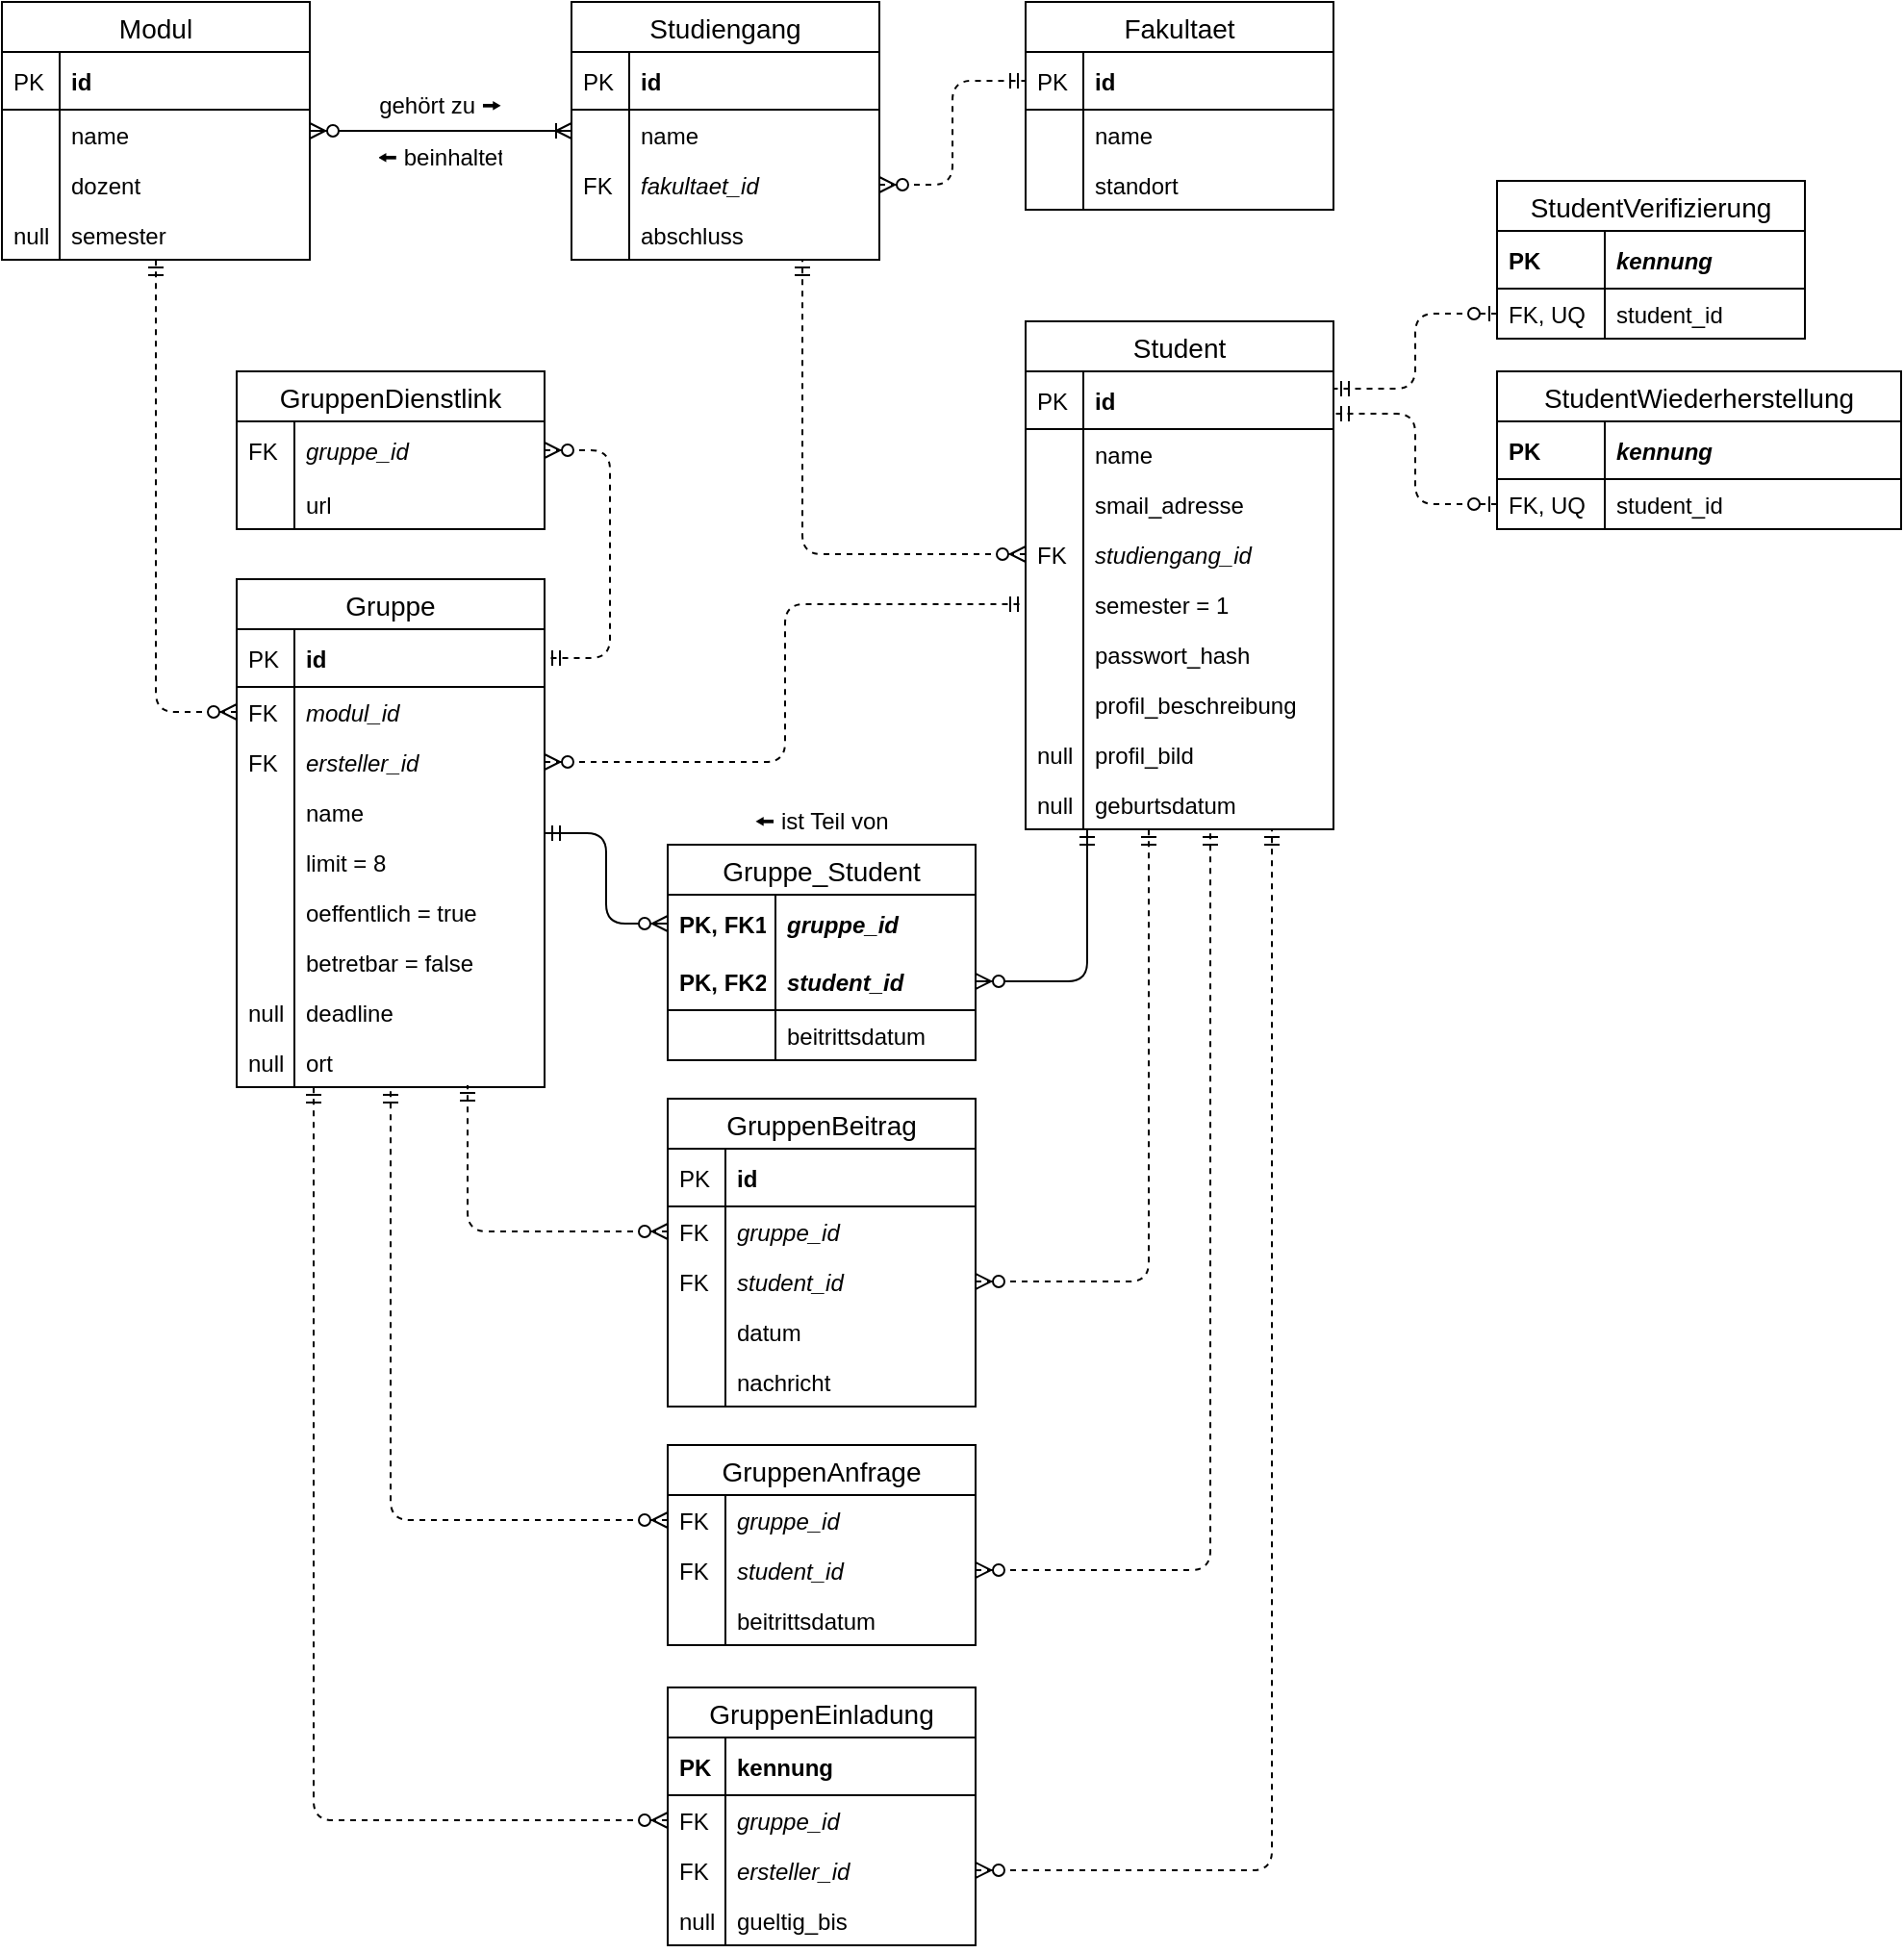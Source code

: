 <mxfile version="13.0.3" type="device" pages="2"><diagram id="RLOoCkEmfC1kCt_ERs4h" name="ERD"><mxGraphModel dx="977" dy="856" grid="1" gridSize="10" guides="1" tooltips="1" connect="1" arrows="1" fold="1" page="1" pageScale="1" pageWidth="1169" pageHeight="1654" math="0" shadow="0"><root><mxCell id="0"/><mxCell id="1" parent="0"/><mxCell id="q0ngvxd6lDWXGjiL8JKx-23" style="edgeStyle=orthogonalEdgeStyle;rounded=1;orthogonalLoop=1;jettySize=auto;html=1;startArrow=ERzeroToMany;startFill=1;endArrow=ERmandOne;endFill=0;exitX=1;exitY=0.5;exitDx=0;exitDy=0;dashed=1;entryX=0;entryY=0.5;entryDx=0;entryDy=0;" parent="1" source="q0ngvxd6lDWXGjiL8JKx-17" target="q0ngvxd6lDWXGjiL8JKx-2" edge="1"><mxGeometry relative="1" as="geometry"/></mxCell><mxCell id="CZWm_Kjjg1r7m4dwWxef-43" style="edgeStyle=orthogonalEdgeStyle;rounded=1;orthogonalLoop=1;jettySize=auto;html=1;startArrow=ERzeroToMany;startFill=1;endArrow=ERmandOne;endFill=0;entryX=0.75;entryY=1;entryDx=0;entryDy=0;entryPerimeter=0;exitX=0;exitY=0.5;exitDx=0;exitDy=0;dashed=1;" edge="1" parent="1" source="CZWm_Kjjg1r7m4dwWxef-39" target="q0ngvxd6lDWXGjiL8JKx-19"><mxGeometry relative="1" as="geometry"/></mxCell><mxCell id="CZWm_Kjjg1r7m4dwWxef-62" style="edgeStyle=orthogonalEdgeStyle;rounded=1;orthogonalLoop=1;jettySize=auto;html=1;startArrow=ERzeroToOne;startFill=1;endArrow=ERmandOne;endFill=0;strokeColor=#000000;exitX=0;exitY=0.5;exitDx=0;exitDy=0;entryX=1;entryY=0.3;entryDx=0;entryDy=0;entryPerimeter=0;dashed=1;" edge="1" parent="1" source="CZWm_Kjjg1r7m4dwWxef-87" target="CZWm_Kjjg1r7m4dwWxef-25"><mxGeometry relative="1" as="geometry"><mxPoint x="676" y="724" as="sourcePoint"/></mxGeometry></mxCell><mxCell id="QtLXU1wTtizaAyf6Qufu-1" style="edgeStyle=orthogonalEdgeStyle;rounded=1;orthogonalLoop=1;jettySize=auto;html=1;startArrow=ERzeroToMany;startFill=1;endArrow=ERoneToMany;endFill=0;strokeColor=#000000;" edge="1" parent="1" source="CZWm_Kjjg1r7m4dwWxef-1" target="q0ngvxd6lDWXGjiL8JKx-12"><mxGeometry relative="1" as="geometry"><mxPoint x="250" y="220" as="targetPoint"/></mxGeometry></mxCell><mxCell id="CZWm_Kjjg1r7m4dwWxef-117" style="edgeStyle=orthogonalEdgeStyle;rounded=1;orthogonalLoop=1;jettySize=auto;html=1;startArrow=ERzeroToMany;startFill=1;endArrow=ERmandOne;endFill=0;strokeColor=#000000;exitX=0;exitY=0.5;exitDx=0;exitDy=0;dashed=1;" edge="1" parent="1" source="CZWm_Kjjg1r7m4dwWxef-113" target="CZWm_Kjjg1r7m4dwWxef-1"><mxGeometry relative="1" as="geometry"/></mxCell><mxCell id="CZWm_Kjjg1r7m4dwWxef-118" style="rounded=1;orthogonalLoop=1;jettySize=auto;html=1;startArrow=ERzeroToMany;startFill=1;endArrow=ERmandOne;endFill=0;strokeColor=#000000;edgeStyle=orthogonalEdgeStyle;entryX=0;entryY=0.5;entryDx=0;entryDy=0;dashed=1;" edge="1" parent="1" source="CZWm_Kjjg1r7m4dwWxef-115" target="CZWm_Kjjg1r7m4dwWxef-41"><mxGeometry relative="1" as="geometry"><mxPoint x="586" y="479" as="targetPoint"/></mxGeometry></mxCell><mxCell id="CZWm_Kjjg1r7m4dwWxef-120" style="edgeStyle=orthogonalEdgeStyle;rounded=1;orthogonalLoop=1;jettySize=auto;html=1;entryX=1;entryY=0.733;entryDx=0;entryDy=0;startArrow=ERzeroToOne;startFill=1;endArrow=ERmandOne;endFill=0;strokeColor=#000000;entryPerimeter=0;exitX=0;exitY=0.5;exitDx=0;exitDy=0;dashed=1;" edge="1" parent="1" source="CZWm_Kjjg1r7m4dwWxef-92" target="CZWm_Kjjg1r7m4dwWxef-25"><mxGeometry relative="1" as="geometry"/></mxCell><mxCell id="CZWm_Kjjg1r7m4dwWxef-96" value="Gruppe" style="swimlane;fontStyle=0;childLayout=stackLayout;horizontal=1;startSize=26;horizontalStack=0;resizeParent=1;resizeParentMax=0;resizeLast=0;collapsible=1;marginBottom=0;align=center;fontSize=14;" vertex="1" parent="1"><mxGeometry x="186" y="504" width="160" height="264" as="geometry"/></mxCell><mxCell id="CZWm_Kjjg1r7m4dwWxef-97" value="id" style="shape=partialRectangle;top=0;left=0;right=0;bottom=1;align=left;verticalAlign=middle;fillColor=none;spacingLeft=34;spacingRight=4;overflow=hidden;rotatable=0;points=[[0,0.5],[1,0.5]];portConstraint=eastwest;dropTarget=0;fontStyle=1;fontSize=12;" vertex="1" parent="CZWm_Kjjg1r7m4dwWxef-96"><mxGeometry y="26" width="160" height="30" as="geometry"/></mxCell><mxCell id="CZWm_Kjjg1r7m4dwWxef-98" value="PK" style="shape=partialRectangle;top=0;left=0;bottom=0;fillColor=none;align=left;verticalAlign=middle;spacingLeft=4;spacingRight=4;overflow=hidden;rotatable=0;points=[];portConstraint=eastwest;part=1;fontSize=12;" vertex="1" connectable="0" parent="CZWm_Kjjg1r7m4dwWxef-97"><mxGeometry width="30" height="30" as="geometry"/></mxCell><mxCell id="CZWm_Kjjg1r7m4dwWxef-113" value="modul_id" style="shape=partialRectangle;top=0;left=0;right=0;bottom=0;align=left;verticalAlign=top;fillColor=none;spacingLeft=34;spacingRight=4;overflow=hidden;rotatable=0;points=[[0,0.5],[1,0.5]];portConstraint=eastwest;dropTarget=0;fontSize=12;fontStyle=2" vertex="1" parent="CZWm_Kjjg1r7m4dwWxef-96"><mxGeometry y="56" width="160" height="26" as="geometry"/></mxCell><mxCell id="CZWm_Kjjg1r7m4dwWxef-114" value="FK" style="shape=partialRectangle;top=0;left=0;bottom=0;fillColor=none;align=left;verticalAlign=top;spacingLeft=4;spacingRight=4;overflow=hidden;rotatable=0;points=[];portConstraint=eastwest;part=1;fontSize=12;" vertex="1" connectable="0" parent="CZWm_Kjjg1r7m4dwWxef-113"><mxGeometry width="30" height="26" as="geometry"/></mxCell><mxCell id="CZWm_Kjjg1r7m4dwWxef-115" value="ersteller_id" style="shape=partialRectangle;top=0;left=0;right=0;bottom=0;align=left;verticalAlign=top;fillColor=none;spacingLeft=34;spacingRight=4;overflow=hidden;rotatable=0;points=[[0,0.5],[1,0.5]];portConstraint=eastwest;dropTarget=0;fontSize=12;fontStyle=2" vertex="1" parent="CZWm_Kjjg1r7m4dwWxef-96"><mxGeometry y="82" width="160" height="26" as="geometry"/></mxCell><mxCell id="CZWm_Kjjg1r7m4dwWxef-116" value="FK" style="shape=partialRectangle;top=0;left=0;bottom=0;fillColor=none;align=left;verticalAlign=top;spacingLeft=4;spacingRight=4;overflow=hidden;rotatable=0;points=[];portConstraint=eastwest;part=1;fontSize=12;" vertex="1" connectable="0" parent="CZWm_Kjjg1r7m4dwWxef-115"><mxGeometry width="30" height="26" as="geometry"/></mxCell><mxCell id="CZWm_Kjjg1r7m4dwWxef-99" value="name" style="shape=partialRectangle;top=0;left=0;right=0;bottom=0;align=left;verticalAlign=top;fillColor=none;spacingLeft=34;spacingRight=4;overflow=hidden;rotatable=0;points=[[0,0.5],[1,0.5]];portConstraint=eastwest;dropTarget=0;fontSize=12;" vertex="1" parent="CZWm_Kjjg1r7m4dwWxef-96"><mxGeometry y="108" width="160" height="26" as="geometry"/></mxCell><mxCell id="CZWm_Kjjg1r7m4dwWxef-100" value="" style="shape=partialRectangle;top=0;left=0;bottom=0;fillColor=none;align=left;verticalAlign=top;spacingLeft=4;spacingRight=4;overflow=hidden;rotatable=0;points=[];portConstraint=eastwest;part=1;fontSize=12;" vertex="1" connectable="0" parent="CZWm_Kjjg1r7m4dwWxef-99"><mxGeometry width="30" height="26" as="geometry"/></mxCell><mxCell id="CZWm_Kjjg1r7m4dwWxef-101" value="limit = 8" style="shape=partialRectangle;top=0;left=0;right=0;bottom=0;align=left;verticalAlign=top;fillColor=none;spacingLeft=34;spacingRight=4;overflow=hidden;rotatable=0;points=[[0,0.5],[1,0.5]];portConstraint=eastwest;dropTarget=0;fontSize=12;" vertex="1" parent="CZWm_Kjjg1r7m4dwWxef-96"><mxGeometry y="134" width="160" height="26" as="geometry"/></mxCell><mxCell id="CZWm_Kjjg1r7m4dwWxef-102" value="" style="shape=partialRectangle;top=0;left=0;bottom=0;fillColor=none;align=left;verticalAlign=top;spacingLeft=4;spacingRight=4;overflow=hidden;rotatable=0;points=[];portConstraint=eastwest;part=1;fontSize=12;" vertex="1" connectable="0" parent="CZWm_Kjjg1r7m4dwWxef-101"><mxGeometry width="30" height="26" as="geometry"/></mxCell><mxCell id="CZWm_Kjjg1r7m4dwWxef-103" value="oeffentlich = true" style="shape=partialRectangle;top=0;left=0;right=0;bottom=0;align=left;verticalAlign=top;fillColor=none;spacingLeft=34;spacingRight=4;overflow=hidden;rotatable=0;points=[[0,0.5],[1,0.5]];portConstraint=eastwest;dropTarget=0;fontSize=12;" vertex="1" parent="CZWm_Kjjg1r7m4dwWxef-96"><mxGeometry y="160" width="160" height="26" as="geometry"/></mxCell><mxCell id="CZWm_Kjjg1r7m4dwWxef-104" value="" style="shape=partialRectangle;top=0;left=0;bottom=0;fillColor=none;align=left;verticalAlign=top;spacingLeft=4;spacingRight=4;overflow=hidden;rotatable=0;points=[];portConstraint=eastwest;part=1;fontSize=12;" vertex="1" connectable="0" parent="CZWm_Kjjg1r7m4dwWxef-103"><mxGeometry width="30" height="26" as="geometry"/></mxCell><mxCell id="CZWm_Kjjg1r7m4dwWxef-107" value="betretbar = false" style="shape=partialRectangle;top=0;left=0;right=0;bottom=0;align=left;verticalAlign=top;fillColor=none;spacingLeft=34;spacingRight=4;overflow=hidden;rotatable=0;points=[[0,0.5],[1,0.5]];portConstraint=eastwest;dropTarget=0;fontSize=12;" vertex="1" parent="CZWm_Kjjg1r7m4dwWxef-96"><mxGeometry y="186" width="160" height="26" as="geometry"/></mxCell><mxCell id="CZWm_Kjjg1r7m4dwWxef-108" value="" style="shape=partialRectangle;top=0;left=0;bottom=0;fillColor=none;align=left;verticalAlign=top;spacingLeft=4;spacingRight=4;overflow=hidden;rotatable=0;points=[];portConstraint=eastwest;part=1;fontSize=12;" vertex="1" connectable="0" parent="CZWm_Kjjg1r7m4dwWxef-107"><mxGeometry width="30" height="26" as="geometry"/></mxCell><mxCell id="CZWm_Kjjg1r7m4dwWxef-109" value="deadline" style="shape=partialRectangle;top=0;left=0;right=0;bottom=0;align=left;verticalAlign=top;fillColor=none;spacingLeft=34;spacingRight=4;overflow=hidden;rotatable=0;points=[[0,0.5],[1,0.5]];portConstraint=eastwest;dropTarget=0;fontSize=12;" vertex="1" parent="CZWm_Kjjg1r7m4dwWxef-96"><mxGeometry y="212" width="160" height="26" as="geometry"/></mxCell><mxCell id="CZWm_Kjjg1r7m4dwWxef-110" value="null" style="shape=partialRectangle;top=0;left=0;bottom=0;fillColor=none;align=left;verticalAlign=top;spacingLeft=4;spacingRight=4;overflow=hidden;rotatable=0;points=[];portConstraint=eastwest;part=1;fontSize=12;" vertex="1" connectable="0" parent="CZWm_Kjjg1r7m4dwWxef-109"><mxGeometry width="30" height="26" as="geometry"/></mxCell><mxCell id="CZWm_Kjjg1r7m4dwWxef-111" value="ort" style="shape=partialRectangle;top=0;left=0;right=0;bottom=0;align=left;verticalAlign=top;fillColor=none;spacingLeft=34;spacingRight=4;overflow=hidden;rotatable=0;points=[[0,0.5],[1,0.5]];portConstraint=eastwest;dropTarget=0;fontSize=12;" vertex="1" parent="CZWm_Kjjg1r7m4dwWxef-96"><mxGeometry y="238" width="160" height="26" as="geometry"/></mxCell><mxCell id="CZWm_Kjjg1r7m4dwWxef-112" value="null" style="shape=partialRectangle;top=0;left=0;bottom=0;fillColor=none;align=left;verticalAlign=top;spacingLeft=4;spacingRight=4;overflow=hidden;rotatable=0;points=[];portConstraint=eastwest;part=1;fontSize=12;" vertex="1" connectable="0" parent="CZWm_Kjjg1r7m4dwWxef-111"><mxGeometry width="30" height="26" as="geometry"/></mxCell><mxCell id="CZWm_Kjjg1r7m4dwWxef-139" style="edgeStyle=orthogonalEdgeStyle;rounded=1;orthogonalLoop=1;jettySize=auto;html=1;entryX=1;entryY=0.5;entryDx=0;entryDy=0;startArrow=ERzeroToMany;startFill=1;endArrow=ERmandOne;endFill=0;strokeColor=#000000;exitX=1;exitY=0.5;exitDx=0;exitDy=0;dashed=1;" edge="1" parent="1" source="QtLXU1wTtizaAyf6Qufu-16" target="CZWm_Kjjg1r7m4dwWxef-97"><mxGeometry relative="1" as="geometry"><mxPoint x="346" y="425" as="sourcePoint"/><Array as="points"><mxPoint x="380" y="437"/><mxPoint x="380" y="545"/></Array></mxGeometry></mxCell><mxCell id="CZWm_Kjjg1r7m4dwWxef-154" style="edgeStyle=orthogonalEdgeStyle;rounded=1;orthogonalLoop=1;jettySize=auto;html=1;startArrow=ERzeroToMany;startFill=1;endArrow=ERmandOne;endFill=0;strokeColor=#000000;entryX=0.4;entryY=1;entryDx=0;entryDy=0;entryPerimeter=0;exitX=1;exitY=0.5;exitDx=0;exitDy=0;dashed=1;" edge="1" parent="1" source="CZWm_Kjjg1r7m4dwWxef-145" target="CZWm_Kjjg1r7m4dwWxef-94"><mxGeometry relative="1" as="geometry"/></mxCell><mxCell id="CZWm_Kjjg1r7m4dwWxef-153" style="edgeStyle=orthogonalEdgeStyle;rounded=1;orthogonalLoop=1;jettySize=auto;html=1;startArrow=ERzeroToMany;startFill=1;endArrow=ERmandOne;endFill=0;strokeColor=#000000;exitX=0;exitY=0.5;exitDx=0;exitDy=0;entryX=0.75;entryY=0.962;entryDx=0;entryDy=0;entryPerimeter=0;dashed=1;" edge="1" parent="1" source="CZWm_Kjjg1r7m4dwWxef-143" target="CZWm_Kjjg1r7m4dwWxef-111"><mxGeometry relative="1" as="geometry"/></mxCell><mxCell id="CZWm_Kjjg1r7m4dwWxef-166" style="edgeStyle=orthogonalEdgeStyle;rounded=1;orthogonalLoop=1;jettySize=auto;html=1;startArrow=ERzeroToMany;startFill=1;endArrow=ERmandOne;endFill=0;strokeColor=#000000;entryX=0.2;entryY=1;entryDx=0;entryDy=0;entryPerimeter=0;exitX=1;exitY=0.5;exitDx=0;exitDy=0;" edge="1" parent="1" source="QtLXU1wTtizaAyf6Qufu-11" target="CZWm_Kjjg1r7m4dwWxef-94"><mxGeometry relative="1" as="geometry"/></mxCell><mxCell id="CZWm_Kjjg1r7m4dwWxef-199" style="edgeStyle=orthogonalEdgeStyle;rounded=1;orthogonalLoop=1;jettySize=auto;html=1;startArrow=ERzeroToMany;startFill=1;endArrow=ERmandOne;endFill=0;strokeColor=#000000;exitX=0;exitY=0.5;exitDx=0;exitDy=0;" edge="1" parent="1" source="QtLXU1wTtizaAyf6Qufu-9" target="CZWm_Kjjg1r7m4dwWxef-96"><mxGeometry relative="1" as="geometry"/></mxCell><mxCell id="CZWm_Kjjg1r7m4dwWxef-175" style="edgeStyle=orthogonalEdgeStyle;rounded=1;orthogonalLoop=1;jettySize=auto;html=1;startArrow=ERzeroToMany;startFill=1;endArrow=ERmandOne;endFill=0;strokeColor=#000000;exitX=0;exitY=0.5;exitDx=0;exitDy=0;entryX=0.5;entryY=1;entryDx=0;entryDy=0;entryPerimeter=0;dashed=1;" edge="1" parent="1" source="CZWm_Kjjg1r7m4dwWxef-169" target="CZWm_Kjjg1r7m4dwWxef-111"><mxGeometry relative="1" as="geometry"><mxPoint x="436" y="833" as="sourcePoint"/><mxPoint x="302.08" y="778" as="targetPoint"/></mxGeometry></mxCell><mxCell id="CZWm_Kjjg1r7m4dwWxef-176" style="edgeStyle=orthogonalEdgeStyle;rounded=1;orthogonalLoop=1;jettySize=auto;html=1;startArrow=ERzeroToMany;startFill=1;endArrow=ERmandOne;endFill=0;strokeColor=#000000;entryX=0.6;entryY=1;entryDx=0;entryDy=0;entryPerimeter=0;exitX=1;exitY=0.5;exitDx=0;exitDy=0;dashed=1;" edge="1" parent="1" source="CZWm_Kjjg1r7m4dwWxef-171" target="CZWm_Kjjg1r7m4dwWxef-94"><mxGeometry relative="1" as="geometry"><mxPoint x="596" y="859" as="sourcePoint"/><mxPoint x="686" y="538" as="targetPoint"/></mxGeometry></mxCell><mxCell id="CZWm_Kjjg1r7m4dwWxef-198" style="edgeStyle=orthogonalEdgeStyle;rounded=1;orthogonalLoop=1;jettySize=auto;html=1;startArrow=ERzeroToMany;startFill=1;endArrow=ERmandOne;endFill=0;strokeColor=#000000;entryX=0.8;entryY=1;entryDx=0;entryDy=0;entryPerimeter=0;dashed=1;exitX=1;exitY=0.5;exitDx=0;exitDy=0;" edge="1" parent="1" source="A3N_dmrzNlg626EpN3l3-8" target="CZWm_Kjjg1r7m4dwWxef-94"><mxGeometry relative="1" as="geometry"/></mxCell><mxCell id="CZWm_Kjjg1r7m4dwWxef-197" style="edgeStyle=orthogonalEdgeStyle;rounded=1;orthogonalLoop=1;jettySize=auto;html=1;startArrow=ERzeroToMany;startFill=1;endArrow=ERmandOne;endFill=0;strokeColor=#000000;exitX=0;exitY=0.5;exitDx=0;exitDy=0;entryX=0.25;entryY=1;entryDx=0;entryDy=0;entryPerimeter=0;dashed=1;" edge="1" parent="1" source="A3N_dmrzNlg626EpN3l3-4" target="CZWm_Kjjg1r7m4dwWxef-111"><mxGeometry relative="1" as="geometry"><mxPoint x="356" y="1019" as="sourcePoint"/><mxPoint x="196" y="814" as="targetPoint"/></mxGeometry></mxCell><mxCell id="QtLXU1wTtizaAyf6Qufu-3" value="gehört zu 🠚" style="text;strokeColor=none;fillColor=none;spacingLeft=4;spacingRight=4;overflow=hidden;rotatable=0;points=[[0,0.5],[1,0.5]];portConstraint=eastwest;fontSize=12;align=center;" vertex="1" parent="1"><mxGeometry x="250" y="244" width="84" height="30" as="geometry"/></mxCell><mxCell id="QtLXU1wTtizaAyf6Qufu-4" value="🠘 beinhaltet" style="text;strokeColor=none;fillColor=none;spacingLeft=4;spacingRight=4;overflow=hidden;rotatable=0;points=[[0,0.5],[1,0.5]];portConstraint=eastwest;fontSize=12;align=center;" vertex="1" parent="1"><mxGeometry x="255" y="271" width="74" height="26" as="geometry"/></mxCell><mxCell id="QtLXU1wTtizaAyf6Qufu-15" value="GruppenDienstlink" style="swimlane;fontStyle=0;childLayout=stackLayout;horizontal=1;startSize=26;horizontalStack=0;resizeParent=1;resizeParentMax=0;resizeLast=0;collapsible=1;marginBottom=0;align=center;fontSize=14;" vertex="1" parent="1"><mxGeometry x="186" y="396" width="160" height="82" as="geometry"/></mxCell><mxCell id="QtLXU1wTtizaAyf6Qufu-16" value="gruppe_id" style="shape=partialRectangle;top=0;left=0;right=0;bottom=1;align=left;verticalAlign=middle;fillColor=none;spacingLeft=34;spacingRight=4;overflow=hidden;rotatable=0;points=[[0,0.5],[1,0.5]];portConstraint=eastwest;dropTarget=0;fontStyle=2;fontSize=12;strokeColor=none;" vertex="1" parent="QtLXU1wTtizaAyf6Qufu-15"><mxGeometry y="26" width="160" height="30" as="geometry"/></mxCell><mxCell id="QtLXU1wTtizaAyf6Qufu-17" value="FK" style="shape=partialRectangle;top=0;left=0;bottom=0;fillColor=none;align=left;verticalAlign=middle;spacingLeft=4;spacingRight=4;overflow=hidden;rotatable=0;points=[];portConstraint=eastwest;part=1;fontSize=12;" vertex="1" connectable="0" parent="QtLXU1wTtizaAyf6Qufu-16"><mxGeometry width="30" height="30" as="geometry"/></mxCell><mxCell id="QtLXU1wTtizaAyf6Qufu-18" value="url" style="shape=partialRectangle;top=0;left=0;right=0;bottom=0;align=left;verticalAlign=top;fillColor=none;spacingLeft=34;spacingRight=4;overflow=hidden;rotatable=0;points=[[0,0.5],[1,0.5]];portConstraint=eastwest;dropTarget=0;fontSize=12;" vertex="1" parent="QtLXU1wTtizaAyf6Qufu-15"><mxGeometry y="56" width="160" height="26" as="geometry"/></mxCell><mxCell id="QtLXU1wTtizaAyf6Qufu-19" value="" style="shape=partialRectangle;top=0;left=0;bottom=0;fillColor=none;align=left;verticalAlign=top;spacingLeft=4;spacingRight=4;overflow=hidden;rotatable=0;points=[];portConstraint=eastwest;part=1;fontSize=12;" vertex="1" connectable="0" parent="QtLXU1wTtizaAyf6Qufu-18"><mxGeometry width="30" height="26" as="geometry"/></mxCell><mxCell id="CZWm_Kjjg1r7m4dwWxef-24" value="Student" style="swimlane;fontStyle=0;childLayout=stackLayout;horizontal=1;startSize=26;horizontalStack=0;resizeParent=1;resizeParentMax=0;resizeLast=0;collapsible=1;marginBottom=0;align=center;fontSize=14;" vertex="1" parent="1"><mxGeometry x="596" y="370" width="160" height="264" as="geometry"/></mxCell><mxCell id="CZWm_Kjjg1r7m4dwWxef-25" value="id" style="shape=partialRectangle;top=0;left=0;right=0;bottom=1;align=left;verticalAlign=middle;fillColor=none;spacingLeft=34;spacingRight=4;overflow=hidden;rotatable=0;points=[[0,0.5],[1,0.5]];portConstraint=eastwest;dropTarget=0;fontStyle=1;fontSize=12;" vertex="1" parent="CZWm_Kjjg1r7m4dwWxef-24"><mxGeometry y="26" width="160" height="30" as="geometry"/></mxCell><mxCell id="CZWm_Kjjg1r7m4dwWxef-26" value="PK" style="shape=partialRectangle;top=0;left=0;bottom=0;fillColor=none;align=left;verticalAlign=middle;spacingLeft=4;spacingRight=4;overflow=hidden;rotatable=0;points=[];portConstraint=eastwest;part=1;fontSize=12;" vertex="1" connectable="0" parent="CZWm_Kjjg1r7m4dwWxef-25"><mxGeometry width="30" height="30" as="geometry"/></mxCell><mxCell id="CZWm_Kjjg1r7m4dwWxef-27" value="name" style="shape=partialRectangle;top=0;left=0;right=0;bottom=0;align=left;verticalAlign=top;fillColor=none;spacingLeft=34;spacingRight=4;overflow=hidden;rotatable=0;points=[[0,0.5],[1,0.5]];portConstraint=eastwest;dropTarget=0;fontSize=12;" vertex="1" parent="CZWm_Kjjg1r7m4dwWxef-24"><mxGeometry y="56" width="160" height="26" as="geometry"/></mxCell><mxCell id="CZWm_Kjjg1r7m4dwWxef-28" value="" style="shape=partialRectangle;top=0;left=0;bottom=0;fillColor=none;align=left;verticalAlign=top;spacingLeft=4;spacingRight=4;overflow=hidden;rotatable=0;points=[];portConstraint=eastwest;part=1;fontSize=12;" vertex="1" connectable="0" parent="CZWm_Kjjg1r7m4dwWxef-27"><mxGeometry width="30" height="26" as="geometry"/></mxCell><mxCell id="CZWm_Kjjg1r7m4dwWxef-29" value="smail_adresse" style="shape=partialRectangle;top=0;left=0;right=0;bottom=0;align=left;verticalAlign=top;fillColor=none;spacingLeft=34;spacingRight=4;overflow=hidden;rotatable=0;points=[[0,0.5],[1,0.5]];portConstraint=eastwest;dropTarget=0;fontSize=12;" vertex="1" parent="CZWm_Kjjg1r7m4dwWxef-24"><mxGeometry y="82" width="160" height="26" as="geometry"/></mxCell><mxCell id="CZWm_Kjjg1r7m4dwWxef-30" value="" style="shape=partialRectangle;top=0;left=0;bottom=0;fillColor=none;align=left;verticalAlign=top;spacingLeft=4;spacingRight=4;overflow=hidden;rotatable=0;points=[];portConstraint=eastwest;part=1;fontSize=12;" vertex="1" connectable="0" parent="CZWm_Kjjg1r7m4dwWxef-29"><mxGeometry width="30" height="26" as="geometry"/></mxCell><mxCell id="CZWm_Kjjg1r7m4dwWxef-39" value="studiengang_id" style="shape=partialRectangle;top=0;left=0;right=0;bottom=0;align=left;verticalAlign=top;fillColor=none;spacingLeft=34;spacingRight=4;overflow=hidden;rotatable=0;points=[[0,0.5],[1,0.5]];portConstraint=eastwest;dropTarget=0;fontSize=12;fontStyle=2" vertex="1" parent="CZWm_Kjjg1r7m4dwWxef-24"><mxGeometry y="108" width="160" height="26" as="geometry"/></mxCell><mxCell id="CZWm_Kjjg1r7m4dwWxef-40" value="FK" style="shape=partialRectangle;top=0;left=0;bottom=0;fillColor=none;align=left;verticalAlign=top;spacingLeft=4;spacingRight=4;overflow=hidden;rotatable=0;points=[];portConstraint=eastwest;part=1;fontSize=12;" vertex="1" connectable="0" parent="CZWm_Kjjg1r7m4dwWxef-39"><mxGeometry width="30" height="26" as="geometry"/></mxCell><mxCell id="CZWm_Kjjg1r7m4dwWxef-41" value="semester = 1" style="shape=partialRectangle;top=0;left=0;right=0;bottom=0;align=left;verticalAlign=top;fillColor=none;spacingLeft=34;spacingRight=4;overflow=hidden;rotatable=0;points=[[0,0.5],[1,0.5]];portConstraint=eastwest;dropTarget=0;fontSize=12;" vertex="1" parent="CZWm_Kjjg1r7m4dwWxef-24"><mxGeometry y="134" width="160" height="26" as="geometry"/></mxCell><mxCell id="CZWm_Kjjg1r7m4dwWxef-42" value="" style="shape=partialRectangle;top=0;left=0;bottom=0;fillColor=none;align=left;verticalAlign=top;spacingLeft=4;spacingRight=4;overflow=hidden;rotatable=0;points=[];portConstraint=eastwest;part=1;fontSize=12;" vertex="1" connectable="0" parent="CZWm_Kjjg1r7m4dwWxef-41"><mxGeometry width="30" height="26" as="geometry"/></mxCell><mxCell id="CZWm_Kjjg1r7m4dwWxef-31" value="passwort_hash" style="shape=partialRectangle;top=0;left=0;right=0;bottom=0;align=left;verticalAlign=top;fillColor=none;spacingLeft=34;spacingRight=4;overflow=hidden;rotatable=0;points=[[0,0.5],[1,0.5]];portConstraint=eastwest;dropTarget=0;fontSize=12;" vertex="1" parent="CZWm_Kjjg1r7m4dwWxef-24"><mxGeometry y="160" width="160" height="26" as="geometry"/></mxCell><mxCell id="CZWm_Kjjg1r7m4dwWxef-32" value="" style="shape=partialRectangle;top=0;left=0;bottom=0;fillColor=none;align=left;verticalAlign=top;spacingLeft=4;spacingRight=4;overflow=hidden;rotatable=0;points=[];portConstraint=eastwest;part=1;fontSize=12;" vertex="1" connectable="0" parent="CZWm_Kjjg1r7m4dwWxef-31"><mxGeometry width="30" height="26" as="geometry"/></mxCell><mxCell id="CZWm_Kjjg1r7m4dwWxef-37" value="profil_beschreibung" style="shape=partialRectangle;top=0;left=0;right=0;bottom=0;align=left;verticalAlign=top;fillColor=none;spacingLeft=34;spacingRight=4;overflow=hidden;rotatable=0;points=[[0,0.5],[1,0.5]];portConstraint=eastwest;dropTarget=0;fontSize=12;" vertex="1" parent="CZWm_Kjjg1r7m4dwWxef-24"><mxGeometry y="186" width="160" height="26" as="geometry"/></mxCell><mxCell id="CZWm_Kjjg1r7m4dwWxef-38" value="" style="shape=partialRectangle;top=0;left=0;bottom=0;fillColor=none;align=left;verticalAlign=top;spacingLeft=4;spacingRight=4;overflow=hidden;rotatable=0;points=[];portConstraint=eastwest;part=1;fontSize=12;" vertex="1" connectable="0" parent="CZWm_Kjjg1r7m4dwWxef-37"><mxGeometry width="30" height="26" as="geometry"/></mxCell><mxCell id="CZWm_Kjjg1r7m4dwWxef-35" value="profil_bild" style="shape=partialRectangle;top=0;left=0;right=0;bottom=0;align=left;verticalAlign=top;fillColor=none;spacingLeft=34;spacingRight=4;overflow=hidden;rotatable=0;points=[[0,0.5],[1,0.5]];portConstraint=eastwest;dropTarget=0;fontSize=12;" vertex="1" parent="CZWm_Kjjg1r7m4dwWxef-24"><mxGeometry y="212" width="160" height="26" as="geometry"/></mxCell><mxCell id="CZWm_Kjjg1r7m4dwWxef-36" value="null" style="shape=partialRectangle;top=0;left=0;bottom=0;fillColor=none;align=left;verticalAlign=top;spacingLeft=4;spacingRight=4;overflow=hidden;rotatable=0;points=[];portConstraint=eastwest;part=1;fontSize=12;" vertex="1" connectable="0" parent="CZWm_Kjjg1r7m4dwWxef-35"><mxGeometry width="30" height="26" as="geometry"/></mxCell><mxCell id="CZWm_Kjjg1r7m4dwWxef-94" value="geburtsdatum" style="shape=partialRectangle;top=0;left=0;right=0;bottom=0;align=left;verticalAlign=top;fillColor=none;spacingLeft=34;spacingRight=4;overflow=hidden;rotatable=0;points=[[0,0.5],[1,0.5]];portConstraint=eastwest;dropTarget=0;fontSize=12;" vertex="1" parent="CZWm_Kjjg1r7m4dwWxef-24"><mxGeometry y="238" width="160" height="26" as="geometry"/></mxCell><mxCell id="CZWm_Kjjg1r7m4dwWxef-95" value="null" style="shape=partialRectangle;top=0;left=0;bottom=0;fillColor=none;align=left;verticalAlign=top;spacingLeft=4;spacingRight=4;overflow=hidden;rotatable=0;points=[];portConstraint=eastwest;part=1;fontSize=12;" vertex="1" connectable="0" parent="CZWm_Kjjg1r7m4dwWxef-94"><mxGeometry width="30" height="26" as="geometry"/></mxCell><mxCell id="CZWm_Kjjg1r7m4dwWxef-140" value="GruppenBeitrag" style="swimlane;fontStyle=0;childLayout=stackLayout;horizontal=1;startSize=26;horizontalStack=0;resizeParent=1;resizeParentMax=0;resizeLast=0;collapsible=1;marginBottom=0;align=center;fontSize=14;" vertex="1" parent="1"><mxGeometry x="410" y="774" width="160" height="160" as="geometry"/></mxCell><mxCell id="CZWm_Kjjg1r7m4dwWxef-141" value="id" style="shape=partialRectangle;top=0;left=0;right=0;bottom=1;align=left;verticalAlign=middle;fillColor=none;spacingLeft=34;spacingRight=4;overflow=hidden;rotatable=0;points=[[0,0.5],[1,0.5]];portConstraint=eastwest;dropTarget=0;fontStyle=1;fontSize=12;" vertex="1" parent="CZWm_Kjjg1r7m4dwWxef-140"><mxGeometry y="26" width="160" height="30" as="geometry"/></mxCell><mxCell id="CZWm_Kjjg1r7m4dwWxef-142" value="PK" style="shape=partialRectangle;top=0;left=0;bottom=0;fillColor=none;align=left;verticalAlign=middle;spacingLeft=4;spacingRight=4;overflow=hidden;rotatable=0;points=[];portConstraint=eastwest;part=1;fontSize=12;" vertex="1" connectable="0" parent="CZWm_Kjjg1r7m4dwWxef-141"><mxGeometry width="30" height="30" as="geometry"/></mxCell><mxCell id="CZWm_Kjjg1r7m4dwWxef-143" value="gruppe_id" style="shape=partialRectangle;top=0;left=0;right=0;bottom=0;align=left;verticalAlign=top;fillColor=none;spacingLeft=34;spacingRight=4;overflow=hidden;rotatable=0;points=[[0,0.5],[1,0.5]];portConstraint=eastwest;dropTarget=0;fontSize=12;fontStyle=2" vertex="1" parent="CZWm_Kjjg1r7m4dwWxef-140"><mxGeometry y="56" width="160" height="26" as="geometry"/></mxCell><mxCell id="CZWm_Kjjg1r7m4dwWxef-144" value="FK" style="shape=partialRectangle;top=0;left=0;bottom=0;fillColor=none;align=left;verticalAlign=top;spacingLeft=4;spacingRight=4;overflow=hidden;rotatable=0;points=[];portConstraint=eastwest;part=1;fontSize=12;" vertex="1" connectable="0" parent="CZWm_Kjjg1r7m4dwWxef-143"><mxGeometry width="30" height="26" as="geometry"/></mxCell><mxCell id="CZWm_Kjjg1r7m4dwWxef-145" value="student_id" style="shape=partialRectangle;top=0;left=0;right=0;bottom=0;align=left;verticalAlign=top;fillColor=none;spacingLeft=34;spacingRight=4;overflow=hidden;rotatable=0;points=[[0,0.5],[1,0.5]];portConstraint=eastwest;dropTarget=0;fontSize=12;fontStyle=2" vertex="1" parent="CZWm_Kjjg1r7m4dwWxef-140"><mxGeometry y="82" width="160" height="26" as="geometry"/></mxCell><mxCell id="CZWm_Kjjg1r7m4dwWxef-146" value="FK" style="shape=partialRectangle;top=0;left=0;bottom=0;fillColor=none;align=left;verticalAlign=top;spacingLeft=4;spacingRight=4;overflow=hidden;rotatable=0;points=[];portConstraint=eastwest;part=1;fontSize=12;" vertex="1" connectable="0" parent="CZWm_Kjjg1r7m4dwWxef-145"><mxGeometry width="30" height="26" as="geometry"/></mxCell><mxCell id="CZWm_Kjjg1r7m4dwWxef-147" value="datum" style="shape=partialRectangle;top=0;left=0;right=0;bottom=0;align=left;verticalAlign=top;fillColor=none;spacingLeft=34;spacingRight=4;overflow=hidden;rotatable=0;points=[[0,0.5],[1,0.5]];portConstraint=eastwest;dropTarget=0;fontSize=12;" vertex="1" parent="CZWm_Kjjg1r7m4dwWxef-140"><mxGeometry y="108" width="160" height="26" as="geometry"/></mxCell><mxCell id="CZWm_Kjjg1r7m4dwWxef-148" value="" style="shape=partialRectangle;top=0;left=0;bottom=0;fillColor=none;align=left;verticalAlign=top;spacingLeft=4;spacingRight=4;overflow=hidden;rotatable=0;points=[];portConstraint=eastwest;part=1;fontSize=12;" vertex="1" connectable="0" parent="CZWm_Kjjg1r7m4dwWxef-147"><mxGeometry width="30" height="26" as="geometry"/></mxCell><mxCell id="CZWm_Kjjg1r7m4dwWxef-151" value="nachricht" style="shape=partialRectangle;top=0;left=0;right=0;bottom=0;align=left;verticalAlign=top;fillColor=none;spacingLeft=34;spacingRight=4;overflow=hidden;rotatable=0;points=[[0,0.5],[1,0.5]];portConstraint=eastwest;dropTarget=0;fontSize=12;" vertex="1" parent="CZWm_Kjjg1r7m4dwWxef-140"><mxGeometry y="134" width="160" height="26" as="geometry"/></mxCell><mxCell id="CZWm_Kjjg1r7m4dwWxef-152" value="" style="shape=partialRectangle;top=0;left=0;bottom=0;fillColor=none;align=left;verticalAlign=top;spacingLeft=4;spacingRight=4;overflow=hidden;rotatable=0;points=[];portConstraint=eastwest;part=1;fontSize=12;" vertex="1" connectable="0" parent="CZWm_Kjjg1r7m4dwWxef-151"><mxGeometry width="30" height="26" as="geometry"/></mxCell><mxCell id="CZWm_Kjjg1r7m4dwWxef-168" value="GruppenAnfrage" style="swimlane;fontStyle=0;childLayout=stackLayout;horizontal=1;startSize=26;horizontalStack=0;resizeParent=1;resizeParentMax=0;resizeLast=0;collapsible=1;marginBottom=0;align=center;fontSize=14;" vertex="1" parent="1"><mxGeometry x="410" y="954" width="160" height="104" as="geometry"/></mxCell><mxCell id="CZWm_Kjjg1r7m4dwWxef-169" value="gruppe_id" style="shape=partialRectangle;top=0;left=0;right=0;bottom=0;align=left;verticalAlign=top;fillColor=none;spacingLeft=34;spacingRight=4;overflow=hidden;rotatable=0;points=[[0,0.5],[1,0.5]];portConstraint=eastwest;dropTarget=0;fontSize=12;fontStyle=2" vertex="1" parent="CZWm_Kjjg1r7m4dwWxef-168"><mxGeometry y="26" width="160" height="26" as="geometry"/></mxCell><mxCell id="CZWm_Kjjg1r7m4dwWxef-170" value="FK" style="shape=partialRectangle;top=0;left=0;bottom=0;fillColor=none;align=left;verticalAlign=top;spacingLeft=4;spacingRight=4;overflow=hidden;rotatable=0;points=[];portConstraint=eastwest;part=1;fontSize=12;" vertex="1" connectable="0" parent="CZWm_Kjjg1r7m4dwWxef-169"><mxGeometry width="30" height="26" as="geometry"/></mxCell><mxCell id="CZWm_Kjjg1r7m4dwWxef-171" value="student_id" style="shape=partialRectangle;top=0;left=0;right=0;bottom=0;align=left;verticalAlign=top;fillColor=none;spacingLeft=34;spacingRight=4;overflow=hidden;rotatable=0;points=[[0,0.5],[1,0.5]];portConstraint=eastwest;dropTarget=0;fontSize=12;fontStyle=2" vertex="1" parent="CZWm_Kjjg1r7m4dwWxef-168"><mxGeometry y="52" width="160" height="26" as="geometry"/></mxCell><mxCell id="CZWm_Kjjg1r7m4dwWxef-172" value="FK" style="shape=partialRectangle;top=0;left=0;bottom=0;fillColor=none;align=left;verticalAlign=top;spacingLeft=4;spacingRight=4;overflow=hidden;rotatable=0;points=[];portConstraint=eastwest;part=1;fontSize=12;" vertex="1" connectable="0" parent="CZWm_Kjjg1r7m4dwWxef-171"><mxGeometry width="30" height="26" as="geometry"/></mxCell><mxCell id="CZWm_Kjjg1r7m4dwWxef-173" value="beitrittsdatum" style="shape=partialRectangle;top=0;left=0;right=0;bottom=0;align=left;verticalAlign=top;fillColor=none;spacingLeft=34;spacingRight=4;overflow=hidden;rotatable=0;points=[[0,0.5],[1,0.5]];portConstraint=eastwest;dropTarget=0;fontSize=12;" vertex="1" parent="CZWm_Kjjg1r7m4dwWxef-168"><mxGeometry y="78" width="160" height="26" as="geometry"/></mxCell><mxCell id="CZWm_Kjjg1r7m4dwWxef-174" value="" style="shape=partialRectangle;top=0;left=0;bottom=0;fillColor=none;align=left;verticalAlign=top;spacingLeft=4;spacingRight=4;overflow=hidden;rotatable=0;points=[];portConstraint=eastwest;part=1;fontSize=12;" vertex="1" connectable="0" parent="CZWm_Kjjg1r7m4dwWxef-173"><mxGeometry width="30" height="26" as="geometry"/></mxCell><mxCell id="QtLXU1wTtizaAyf6Qufu-8" value="Gruppe_Student" style="swimlane;fontStyle=0;childLayout=stackLayout;horizontal=1;startSize=26;horizontalStack=0;resizeParent=1;resizeParentMax=0;resizeLast=0;collapsible=1;marginBottom=0;align=center;fontSize=14;" vertex="1" parent="1"><mxGeometry x="410" y="642" width="160" height="112" as="geometry"/></mxCell><mxCell id="QtLXU1wTtizaAyf6Qufu-9" value="gruppe_id" style="shape=partialRectangle;top=0;left=0;right=0;bottom=0;align=left;verticalAlign=middle;fillColor=none;spacingLeft=60;spacingRight=4;overflow=hidden;rotatable=0;points=[[0,0.5],[1,0.5]];portConstraint=eastwest;dropTarget=0;fontStyle=3;fontSize=12;" vertex="1" parent="QtLXU1wTtizaAyf6Qufu-8"><mxGeometry y="26" width="160" height="30" as="geometry"/></mxCell><mxCell id="QtLXU1wTtizaAyf6Qufu-10" value="PK, FK1" style="shape=partialRectangle;fontStyle=1;top=0;left=0;bottom=0;fillColor=none;align=left;verticalAlign=middle;spacingLeft=4;spacingRight=4;overflow=hidden;rotatable=0;points=[];portConstraint=eastwest;part=1;fontSize=12;" vertex="1" connectable="0" parent="QtLXU1wTtizaAyf6Qufu-9"><mxGeometry width="56" height="30" as="geometry"/></mxCell><mxCell id="QtLXU1wTtizaAyf6Qufu-11" value="student_id" style="shape=partialRectangle;top=0;left=0;right=0;bottom=1;align=left;verticalAlign=middle;fillColor=none;spacingLeft=60;spacingRight=4;overflow=hidden;rotatable=0;points=[[0,0.5],[1,0.5]];portConstraint=eastwest;dropTarget=0;fontStyle=3;fontSize=12;" vertex="1" parent="QtLXU1wTtizaAyf6Qufu-8"><mxGeometry y="56" width="160" height="30" as="geometry"/></mxCell><mxCell id="QtLXU1wTtizaAyf6Qufu-12" value="PK, FK2" style="shape=partialRectangle;fontStyle=1;top=0;left=0;bottom=0;fillColor=none;align=left;verticalAlign=middle;spacingLeft=4;spacingRight=4;overflow=hidden;rotatable=0;points=[];portConstraint=eastwest;part=1;fontSize=12;" vertex="1" connectable="0" parent="QtLXU1wTtizaAyf6Qufu-11"><mxGeometry width="56" height="30" as="geometry"/></mxCell><mxCell id="QtLXU1wTtizaAyf6Qufu-13" value="beitrittsdatum" style="shape=partialRectangle;top=0;left=0;right=0;bottom=0;align=left;verticalAlign=top;fillColor=none;spacingLeft=60;spacingRight=4;overflow=hidden;rotatable=0;points=[[0,0.5],[1,0.5]];portConstraint=eastwest;dropTarget=0;fontSize=12;" vertex="1" parent="QtLXU1wTtizaAyf6Qufu-8"><mxGeometry y="86" width="160" height="26" as="geometry"/></mxCell><mxCell id="QtLXU1wTtizaAyf6Qufu-14" value="" style="shape=partialRectangle;top=0;left=0;bottom=0;fillColor=none;align=left;verticalAlign=top;spacingLeft=4;spacingRight=4;overflow=hidden;rotatable=0;points=[];portConstraint=eastwest;part=1;fontSize=12;" vertex="1" connectable="0" parent="QtLXU1wTtizaAyf6Qufu-13"><mxGeometry width="56" height="26" as="geometry"/></mxCell><mxCell id="q0ngvxd6lDWXGjiL8JKx-12" value="Studiengang" style="swimlane;fontStyle=0;childLayout=stackLayout;horizontal=1;startSize=26;horizontalStack=0;resizeParent=1;resizeParentMax=0;resizeLast=0;collapsible=1;marginBottom=0;align=center;fontSize=14;" parent="1" vertex="1"><mxGeometry x="360" y="204" width="160" height="134" as="geometry"/></mxCell><mxCell id="q0ngvxd6lDWXGjiL8JKx-13" value="id" style="shape=partialRectangle;top=0;left=0;right=0;bottom=1;align=left;verticalAlign=middle;fillColor=none;spacingLeft=34;spacingRight=4;overflow=hidden;rotatable=0;points=[[0,0.5],[1,0.5]];portConstraint=eastwest;dropTarget=0;fontStyle=1;fontSize=12;" parent="q0ngvxd6lDWXGjiL8JKx-12" vertex="1"><mxGeometry y="26" width="160" height="30" as="geometry"/></mxCell><mxCell id="q0ngvxd6lDWXGjiL8JKx-14" value="PK" style="shape=partialRectangle;top=0;left=0;bottom=0;fillColor=none;align=left;verticalAlign=middle;spacingLeft=4;spacingRight=4;overflow=hidden;rotatable=0;points=[];portConstraint=eastwest;part=1;fontSize=12;" parent="q0ngvxd6lDWXGjiL8JKx-13" vertex="1" connectable="0"><mxGeometry width="30" height="30" as="geometry"/></mxCell><mxCell id="q0ngvxd6lDWXGjiL8JKx-15" value="name" style="shape=partialRectangle;top=0;left=0;right=0;bottom=0;align=left;verticalAlign=top;fillColor=none;spacingLeft=34;spacingRight=4;overflow=hidden;rotatable=0;points=[[0,0.5],[1,0.5]];portConstraint=eastwest;dropTarget=0;fontSize=12;" parent="q0ngvxd6lDWXGjiL8JKx-12" vertex="1"><mxGeometry y="56" width="160" height="26" as="geometry"/></mxCell><mxCell id="q0ngvxd6lDWXGjiL8JKx-16" value="" style="shape=partialRectangle;top=0;left=0;bottom=0;fillColor=none;align=left;verticalAlign=top;spacingLeft=4;spacingRight=4;overflow=hidden;rotatable=0;points=[];portConstraint=eastwest;part=1;fontSize=12;" parent="q0ngvxd6lDWXGjiL8JKx-15" vertex="1" connectable="0"><mxGeometry width="30" height="26" as="geometry"/></mxCell><mxCell id="q0ngvxd6lDWXGjiL8JKx-17" value="fakultaet_id" style="shape=partialRectangle;top=0;left=0;right=0;bottom=0;align=left;verticalAlign=top;fillColor=none;spacingLeft=34;spacingRight=4;overflow=hidden;rotatable=0;points=[[0,0.5],[1,0.5]];portConstraint=eastwest;dropTarget=0;fontSize=12;fontStyle=2" parent="q0ngvxd6lDWXGjiL8JKx-12" vertex="1"><mxGeometry y="82" width="160" height="26" as="geometry"/></mxCell><mxCell id="q0ngvxd6lDWXGjiL8JKx-18" value="FK" style="shape=partialRectangle;top=0;left=0;bottom=0;fillColor=none;align=left;verticalAlign=top;spacingLeft=4;spacingRight=4;overflow=hidden;rotatable=0;points=[];portConstraint=eastwest;part=1;fontSize=12;" parent="q0ngvxd6lDWXGjiL8JKx-17" vertex="1" connectable="0"><mxGeometry width="30" height="26" as="geometry"/></mxCell><mxCell id="q0ngvxd6lDWXGjiL8JKx-19" value="abschluss" style="shape=partialRectangle;top=0;left=0;right=0;bottom=0;align=left;verticalAlign=top;fillColor=none;spacingLeft=34;spacingRight=4;overflow=hidden;rotatable=0;points=[[0,0.5],[1,0.5]];portConstraint=eastwest;dropTarget=0;fontSize=12;" parent="q0ngvxd6lDWXGjiL8JKx-12" vertex="1"><mxGeometry y="108" width="160" height="26" as="geometry"/></mxCell><mxCell id="q0ngvxd6lDWXGjiL8JKx-20" value="" style="shape=partialRectangle;top=0;left=0;bottom=0;fillColor=none;align=left;verticalAlign=top;spacingLeft=4;spacingRight=4;overflow=hidden;rotatable=0;points=[];portConstraint=eastwest;part=1;fontSize=12;" parent="q0ngvxd6lDWXGjiL8JKx-19" vertex="1" connectable="0"><mxGeometry width="30" height="26" as="geometry"/></mxCell><mxCell id="q0ngvxd6lDWXGjiL8JKx-1" value="Fakultaet" style="swimlane;fontStyle=0;childLayout=stackLayout;horizontal=1;startSize=26;horizontalStack=0;resizeParent=1;resizeParentMax=0;resizeLast=0;collapsible=1;marginBottom=0;align=center;fontSize=14;" parent="1" vertex="1"><mxGeometry x="596" y="204" width="160" height="108" as="geometry"/></mxCell><mxCell id="q0ngvxd6lDWXGjiL8JKx-2" value="id" style="shape=partialRectangle;top=0;left=0;right=0;bottom=1;align=left;verticalAlign=middle;fillColor=none;spacingLeft=34;spacingRight=4;overflow=hidden;rotatable=0;points=[[0,0.5],[1,0.5]];portConstraint=eastwest;dropTarget=0;fontStyle=1;fontSize=12;" parent="q0ngvxd6lDWXGjiL8JKx-1" vertex="1"><mxGeometry y="26" width="160" height="30" as="geometry"/></mxCell><mxCell id="q0ngvxd6lDWXGjiL8JKx-3" value="PK" style="shape=partialRectangle;top=0;left=0;bottom=0;fillColor=none;align=left;verticalAlign=middle;spacingLeft=4;spacingRight=4;overflow=hidden;rotatable=0;points=[];portConstraint=eastwest;part=1;fontSize=12;" parent="q0ngvxd6lDWXGjiL8JKx-2" vertex="1" connectable="0"><mxGeometry width="30" height="30" as="geometry"/></mxCell><mxCell id="q0ngvxd6lDWXGjiL8JKx-4" value="name" style="shape=partialRectangle;top=0;left=0;right=0;bottom=0;align=left;verticalAlign=top;fillColor=none;spacingLeft=34;spacingRight=4;overflow=hidden;rotatable=0;points=[[0,0.5],[1,0.5]];portConstraint=eastwest;dropTarget=0;fontSize=12;" parent="q0ngvxd6lDWXGjiL8JKx-1" vertex="1"><mxGeometry y="56" width="160" height="26" as="geometry"/></mxCell><mxCell id="q0ngvxd6lDWXGjiL8JKx-5" value="" style="shape=partialRectangle;top=0;left=0;bottom=0;fillColor=none;align=left;verticalAlign=top;spacingLeft=4;spacingRight=4;overflow=hidden;rotatable=0;points=[];portConstraint=eastwest;part=1;fontSize=12;" parent="q0ngvxd6lDWXGjiL8JKx-4" vertex="1" connectable="0"><mxGeometry width="30" height="26" as="geometry"/></mxCell><mxCell id="q0ngvxd6lDWXGjiL8JKx-6" value="standort" style="shape=partialRectangle;top=0;left=0;right=0;bottom=0;align=left;verticalAlign=top;fillColor=none;spacingLeft=34;spacingRight=4;overflow=hidden;rotatable=0;points=[[0,0.5],[1,0.5]];portConstraint=eastwest;dropTarget=0;fontSize=12;" parent="q0ngvxd6lDWXGjiL8JKx-1" vertex="1"><mxGeometry y="82" width="160" height="26" as="geometry"/></mxCell><mxCell id="q0ngvxd6lDWXGjiL8JKx-7" value="" style="shape=partialRectangle;top=0;left=0;bottom=0;fillColor=none;align=left;verticalAlign=top;spacingLeft=4;spacingRight=4;overflow=hidden;rotatable=0;points=[];portConstraint=eastwest;part=1;fontSize=12;" parent="q0ngvxd6lDWXGjiL8JKx-6" vertex="1" connectable="0"><mxGeometry width="30" height="26" as="geometry"/></mxCell><mxCell id="CZWm_Kjjg1r7m4dwWxef-1" value="Modul" style="swimlane;fontStyle=0;childLayout=stackLayout;horizontal=1;startSize=26;horizontalStack=0;resizeParent=1;resizeParentMax=0;resizeLast=0;collapsible=1;marginBottom=0;align=center;fontSize=14;" vertex="1" parent="1"><mxGeometry x="64" y="204" width="160" height="134" as="geometry"/></mxCell><mxCell id="CZWm_Kjjg1r7m4dwWxef-2" value="id" style="shape=partialRectangle;top=0;left=0;right=0;bottom=1;align=left;verticalAlign=middle;fillColor=none;spacingLeft=34;spacingRight=4;overflow=hidden;rotatable=0;points=[[0,0.5],[1,0.5]];portConstraint=eastwest;dropTarget=0;fontStyle=1;fontSize=12;" vertex="1" parent="CZWm_Kjjg1r7m4dwWxef-1"><mxGeometry y="26" width="160" height="30" as="geometry"/></mxCell><mxCell id="CZWm_Kjjg1r7m4dwWxef-3" value="PK" style="shape=partialRectangle;top=0;left=0;bottom=0;fillColor=none;align=left;verticalAlign=middle;spacingLeft=4;spacingRight=4;overflow=hidden;rotatable=0;points=[];portConstraint=eastwest;part=1;fontSize=12;" vertex="1" connectable="0" parent="CZWm_Kjjg1r7m4dwWxef-2"><mxGeometry width="30" height="30" as="geometry"/></mxCell><mxCell id="CZWm_Kjjg1r7m4dwWxef-4" value="name" style="shape=partialRectangle;top=0;left=0;right=0;bottom=0;align=left;verticalAlign=top;fillColor=none;spacingLeft=34;spacingRight=4;overflow=hidden;rotatable=0;points=[[0,0.5],[1,0.5]];portConstraint=eastwest;dropTarget=0;fontSize=12;" vertex="1" parent="CZWm_Kjjg1r7m4dwWxef-1"><mxGeometry y="56" width="160" height="26" as="geometry"/></mxCell><mxCell id="CZWm_Kjjg1r7m4dwWxef-5" value="" style="shape=partialRectangle;top=0;left=0;bottom=0;fillColor=none;align=left;verticalAlign=top;spacingLeft=4;spacingRight=4;overflow=hidden;rotatable=0;points=[];portConstraint=eastwest;part=1;fontSize=12;" vertex="1" connectable="0" parent="CZWm_Kjjg1r7m4dwWxef-4"><mxGeometry width="30" height="26" as="geometry"/></mxCell><mxCell id="CZWm_Kjjg1r7m4dwWxef-6" value="dozent" style="shape=partialRectangle;top=0;left=0;right=0;bottom=0;align=left;verticalAlign=top;fillColor=none;spacingLeft=34;spacingRight=4;overflow=hidden;rotatable=0;points=[[0,0.5],[1,0.5]];portConstraint=eastwest;dropTarget=0;fontSize=12;" vertex="1" parent="CZWm_Kjjg1r7m4dwWxef-1"><mxGeometry y="82" width="160" height="26" as="geometry"/></mxCell><mxCell id="CZWm_Kjjg1r7m4dwWxef-7" value="" style="shape=partialRectangle;top=0;left=0;bottom=0;fillColor=none;align=left;verticalAlign=top;spacingLeft=4;spacingRight=4;overflow=hidden;rotatable=0;points=[];portConstraint=eastwest;part=1;fontSize=12;" vertex="1" connectable="0" parent="CZWm_Kjjg1r7m4dwWxef-6"><mxGeometry width="30" height="26" as="geometry"/></mxCell><mxCell id="CZWm_Kjjg1r7m4dwWxef-12" value="semester" style="shape=partialRectangle;top=0;left=0;right=0;bottom=0;align=left;verticalAlign=top;fillColor=none;spacingLeft=34;spacingRight=4;overflow=hidden;rotatable=0;points=[[0,0.5],[1,0.5]];portConstraint=eastwest;dropTarget=0;fontSize=12;" vertex="1" parent="CZWm_Kjjg1r7m4dwWxef-1"><mxGeometry y="108" width="160" height="26" as="geometry"/></mxCell><mxCell id="CZWm_Kjjg1r7m4dwWxef-13" value="null" style="shape=partialRectangle;top=0;left=0;bottom=0;fillColor=none;align=left;verticalAlign=top;spacingLeft=4;spacingRight=4;overflow=hidden;rotatable=0;points=[];portConstraint=eastwest;part=1;fontSize=12;" vertex="1" connectable="0" parent="CZWm_Kjjg1r7m4dwWxef-12"><mxGeometry width="30" height="26" as="geometry"/></mxCell><mxCell id="A3N_dmrzNlg626EpN3l3-1" value="GruppenEinladung" style="swimlane;fontStyle=0;childLayout=stackLayout;horizontal=1;startSize=26;horizontalStack=0;resizeParent=1;resizeParentMax=0;resizeLast=0;collapsible=1;marginBottom=0;align=center;fontSize=14;" vertex="1" parent="1"><mxGeometry x="410" y="1080" width="160" height="134" as="geometry"/></mxCell><mxCell id="A3N_dmrzNlg626EpN3l3-2" value="kennung" style="shape=partialRectangle;top=0;left=0;right=0;bottom=1;align=left;verticalAlign=middle;fillColor=none;spacingLeft=34;spacingRight=4;overflow=hidden;rotatable=0;points=[[0,0.5],[1,0.5]];portConstraint=eastwest;dropTarget=0;fontStyle=1;fontSize=12;" vertex="1" parent="A3N_dmrzNlg626EpN3l3-1"><mxGeometry y="26" width="160" height="30" as="geometry"/></mxCell><mxCell id="A3N_dmrzNlg626EpN3l3-3" value="PK" style="shape=partialRectangle;top=0;left=0;bottom=0;fillColor=none;align=left;verticalAlign=middle;spacingLeft=4;spacingRight=4;overflow=hidden;rotatable=0;points=[];portConstraint=eastwest;part=1;fontSize=12;fontStyle=1" vertex="1" connectable="0" parent="A3N_dmrzNlg626EpN3l3-2"><mxGeometry width="30" height="30" as="geometry"/></mxCell><mxCell id="A3N_dmrzNlg626EpN3l3-4" value="gruppe_id" style="shape=partialRectangle;top=0;left=0;right=0;bottom=0;align=left;verticalAlign=top;fillColor=none;spacingLeft=34;spacingRight=4;overflow=hidden;rotatable=0;points=[[0,0.5],[1,0.5]];portConstraint=eastwest;dropTarget=0;fontSize=12;fontStyle=2" vertex="1" parent="A3N_dmrzNlg626EpN3l3-1"><mxGeometry y="56" width="160" height="26" as="geometry"/></mxCell><mxCell id="A3N_dmrzNlg626EpN3l3-5" value="FK" style="shape=partialRectangle;top=0;left=0;bottom=0;fillColor=none;align=left;verticalAlign=top;spacingLeft=4;spacingRight=4;overflow=hidden;rotatable=0;points=[];portConstraint=eastwest;part=1;fontSize=12;" vertex="1" connectable="0" parent="A3N_dmrzNlg626EpN3l3-4"><mxGeometry width="30" height="26" as="geometry"/></mxCell><mxCell id="A3N_dmrzNlg626EpN3l3-8" value="ersteller_id" style="shape=partialRectangle;top=0;left=0;right=0;bottom=0;align=left;verticalAlign=top;fillColor=none;spacingLeft=34;spacingRight=4;overflow=hidden;rotatable=0;points=[[0,0.5],[1,0.5]];portConstraint=eastwest;dropTarget=0;fontSize=12;fontStyle=2" vertex="1" parent="A3N_dmrzNlg626EpN3l3-1"><mxGeometry y="82" width="160" height="26" as="geometry"/></mxCell><mxCell id="A3N_dmrzNlg626EpN3l3-9" value="FK" style="shape=partialRectangle;top=0;left=0;bottom=0;fillColor=none;align=left;verticalAlign=top;spacingLeft=4;spacingRight=4;overflow=hidden;rotatable=0;points=[];portConstraint=eastwest;part=1;fontSize=12;" vertex="1" connectable="0" parent="A3N_dmrzNlg626EpN3l3-8"><mxGeometry width="30" height="26" as="geometry"/></mxCell><mxCell id="A3N_dmrzNlg626EpN3l3-6" value="gueltig_bis" style="shape=partialRectangle;top=0;left=0;right=0;bottom=0;align=left;verticalAlign=top;fillColor=none;spacingLeft=34;spacingRight=4;overflow=hidden;rotatable=0;points=[[0,0.5],[1,0.5]];portConstraint=eastwest;dropTarget=0;fontSize=12;" vertex="1" parent="A3N_dmrzNlg626EpN3l3-1"><mxGeometry y="108" width="160" height="26" as="geometry"/></mxCell><mxCell id="A3N_dmrzNlg626EpN3l3-7" value="null" style="shape=partialRectangle;top=0;left=0;bottom=0;fillColor=none;align=left;verticalAlign=top;spacingLeft=4;spacingRight=4;overflow=hidden;rotatable=0;points=[];portConstraint=eastwest;part=1;fontSize=12;" vertex="1" connectable="0" parent="A3N_dmrzNlg626EpN3l3-6"><mxGeometry width="30" height="26" as="geometry"/></mxCell><mxCell id="A3N_dmrzNlg626EpN3l3-18" value="🠘 ist Teil von" style="text;strokeColor=none;fillColor=none;spacingLeft=4;spacingRight=4;overflow=hidden;rotatable=0;points=[[0,0.5],[1,0.5]];portConstraint=eastwest;fontSize=12;align=center;" vertex="1" parent="1"><mxGeometry x="444" y="616" width="92" height="26" as="geometry"/></mxCell><mxCell id="CZWm_Kjjg1r7m4dwWxef-82" value="StudentVerifizierung" style="swimlane;fontStyle=0;childLayout=stackLayout;horizontal=1;startSize=26;horizontalStack=0;resizeParent=1;resizeParentMax=0;resizeLast=0;collapsible=1;marginBottom=0;align=center;fontSize=14;" vertex="1" parent="1"><mxGeometry x="841" y="297" width="160" height="82" as="geometry"/></mxCell><mxCell id="CZWm_Kjjg1r7m4dwWxef-85" value="kennung" style="shape=partialRectangle;top=0;left=0;right=0;bottom=1;align=left;verticalAlign=middle;fillColor=none;spacingLeft=60;spacingRight=4;overflow=hidden;rotatable=0;points=[[0,0.5],[1,0.5]];portConstraint=eastwest;dropTarget=0;fontStyle=3;fontSize=12;" vertex="1" parent="CZWm_Kjjg1r7m4dwWxef-82"><mxGeometry y="26" width="160" height="30" as="geometry"/></mxCell><mxCell id="CZWm_Kjjg1r7m4dwWxef-86" value="PK" style="shape=partialRectangle;fontStyle=1;top=0;left=0;bottom=0;fillColor=none;align=left;verticalAlign=middle;spacingLeft=4;spacingRight=4;overflow=hidden;rotatable=0;points=[];portConstraint=eastwest;part=1;fontSize=12;" vertex="1" connectable="0" parent="CZWm_Kjjg1r7m4dwWxef-85"><mxGeometry width="56" height="30" as="geometry"/></mxCell><mxCell id="CZWm_Kjjg1r7m4dwWxef-87" value="student_id" style="shape=partialRectangle;top=0;left=0;right=0;bottom=0;align=left;verticalAlign=top;fillColor=none;spacingLeft=60;spacingRight=4;overflow=hidden;rotatable=0;points=[[0,0.5],[1,0.5]];portConstraint=eastwest;dropTarget=0;fontSize=12;fontStyle=0" vertex="1" parent="CZWm_Kjjg1r7m4dwWxef-82"><mxGeometry y="56" width="160" height="26" as="geometry"/></mxCell><mxCell id="CZWm_Kjjg1r7m4dwWxef-88" value="FK, UQ" style="shape=partialRectangle;top=0;left=0;bottom=0;fillColor=none;align=left;verticalAlign=top;spacingLeft=4;spacingRight=4;overflow=hidden;rotatable=0;points=[];portConstraint=eastwest;part=1;fontSize=12;" vertex="1" connectable="0" parent="CZWm_Kjjg1r7m4dwWxef-87"><mxGeometry width="56" height="26" as="geometry"/></mxCell><mxCell id="CZWm_Kjjg1r7m4dwWxef-89" value="StudentWiederherstellung" style="swimlane;fontStyle=0;childLayout=stackLayout;horizontal=1;startSize=26;horizontalStack=0;resizeParent=1;resizeParentMax=0;resizeLast=0;collapsible=1;marginBottom=0;align=center;fontSize=14;" vertex="1" parent="1"><mxGeometry x="841" y="396" width="210" height="82" as="geometry"/></mxCell><mxCell id="CZWm_Kjjg1r7m4dwWxef-90" value="kennung" style="shape=partialRectangle;top=0;left=0;right=0;bottom=1;align=left;verticalAlign=middle;fillColor=none;spacingLeft=60;spacingRight=4;overflow=hidden;rotatable=0;points=[[0,0.5],[1,0.5]];portConstraint=eastwest;dropTarget=0;fontStyle=3;fontSize=12;" vertex="1" parent="CZWm_Kjjg1r7m4dwWxef-89"><mxGeometry y="26" width="210" height="30" as="geometry"/></mxCell><mxCell id="CZWm_Kjjg1r7m4dwWxef-91" value="PK" style="shape=partialRectangle;fontStyle=1;top=0;left=0;bottom=0;fillColor=none;align=left;verticalAlign=middle;spacingLeft=4;spacingRight=4;overflow=hidden;rotatable=0;points=[];portConstraint=eastwest;part=1;fontSize=12;" vertex="1" connectable="0" parent="CZWm_Kjjg1r7m4dwWxef-90"><mxGeometry width="56" height="30" as="geometry"/></mxCell><mxCell id="CZWm_Kjjg1r7m4dwWxef-92" value="student_id" style="shape=partialRectangle;top=0;left=0;right=0;bottom=0;align=left;verticalAlign=top;fillColor=none;spacingLeft=60;spacingRight=4;overflow=hidden;rotatable=0;points=[[0,0.5],[1,0.5]];portConstraint=eastwest;dropTarget=0;fontSize=12;fontStyle=0" vertex="1" parent="CZWm_Kjjg1r7m4dwWxef-89"><mxGeometry y="56" width="210" height="26" as="geometry"/></mxCell><mxCell id="CZWm_Kjjg1r7m4dwWxef-93" value="FK, UQ" style="shape=partialRectangle;top=0;left=0;bottom=0;fillColor=none;align=left;verticalAlign=top;spacingLeft=4;spacingRight=4;overflow=hidden;rotatable=0;points=[];portConstraint=eastwest;part=1;fontSize=12;" vertex="1" connectable="0" parent="CZWm_Kjjg1r7m4dwWxef-92"><mxGeometry width="56" height="26" as="geometry"/></mxCell></root></mxGraphModel></diagram><diagram name="EERD" id="f0zVEqXEMDkOBknVs6ff"><mxGraphModel dx="977" dy="856" grid="1" gridSize="10" guides="1" tooltips="1" connect="1" arrows="1" fold="1" page="1" pageScale="1" pageWidth="1169" pageHeight="1654" math="0" shadow="0"><root><mxCell id="7m6j2GZ988V0n2dbMLoH-0"/><mxCell id="7m6j2GZ988V0n2dbMLoH-1" parent="7m6j2GZ988V0n2dbMLoH-0"/><mxCell id="7m6j2GZ988V0n2dbMLoH-2" style="edgeStyle=orthogonalEdgeStyle;rounded=1;orthogonalLoop=1;jettySize=auto;html=1;startArrow=ERzeroToMany;startFill=1;endArrow=ERmandOne;endFill=0;exitX=1;exitY=0.5;exitDx=0;exitDy=0;dashed=1;entryX=0;entryY=0.5;entryDx=0;entryDy=0;" edge="1" parent="7m6j2GZ988V0n2dbMLoH-1" source="7m6j2GZ988V0n2dbMLoH-103" target="7m6j2GZ988V0n2dbMLoH-108"><mxGeometry relative="1" as="geometry"/></mxCell><mxCell id="7m6j2GZ988V0n2dbMLoH-3" style="edgeStyle=orthogonalEdgeStyle;rounded=1;orthogonalLoop=1;jettySize=auto;html=1;startArrow=ERzeroToMany;startFill=1;endArrow=ERmandOne;endFill=0;entryX=0.75;entryY=1;entryDx=0;entryDy=0;entryPerimeter=0;exitX=0;exitY=0.5;exitDx=0;exitDy=0;dashed=1;" edge="1" parent="7m6j2GZ988V0n2dbMLoH-1" source="7m6j2GZ988V0n2dbMLoH-51" target="7m6j2GZ988V0n2dbMLoH-105"><mxGeometry relative="1" as="geometry"/></mxCell><mxCell id="7m6j2GZ988V0n2dbMLoH-4" style="edgeStyle=orthogonalEdgeStyle;rounded=1;orthogonalLoop=1;jettySize=auto;html=1;startArrow=ERzeroToOne;startFill=1;endArrow=ERmandOne;endFill=0;strokeColor=#000000;exitX=0;exitY=0.5;exitDx=0;exitDy=0;entryX=1;entryY=0.3;entryDx=0;entryDy=0;entryPerimeter=0;dashed=1;" edge="1" parent="7m6j2GZ988V0n2dbMLoH-1" source="7m6j2GZ988V0n2dbMLoH-71" target="7m6j2GZ988V0n2dbMLoH-45"><mxGeometry relative="1" as="geometry"><mxPoint x="676" y="724" as="sourcePoint"/></mxGeometry></mxCell><mxCell id="7m6j2GZ988V0n2dbMLoH-5" style="edgeStyle=orthogonalEdgeStyle;rounded=1;orthogonalLoop=1;jettySize=auto;html=1;startArrow=ERzeroToMany;startFill=1;endArrow=ERoneToMany;endFill=0;strokeColor=#000000;" edge="1" parent="7m6j2GZ988V0n2dbMLoH-1" source="7m6j2GZ988V0n2dbMLoH-114" target="7m6j2GZ988V0n2dbMLoH-98"><mxGeometry relative="1" as="geometry"><mxPoint x="250" y="220" as="targetPoint"/></mxGeometry></mxCell><mxCell id="7m6j2GZ988V0n2dbMLoH-6" style="edgeStyle=orthogonalEdgeStyle;rounded=1;orthogonalLoop=1;jettySize=auto;html=1;startArrow=ERzeroToMany;startFill=1;endArrow=ERmandOne;endFill=0;strokeColor=#000000;exitX=0;exitY=0.5;exitDx=0;exitDy=0;dashed=1;" edge="1" parent="7m6j2GZ988V0n2dbMLoH-1" source="7m6j2GZ988V0n2dbMLoH-12" target="7m6j2GZ988V0n2dbMLoH-114"><mxGeometry relative="1" as="geometry"/></mxCell><mxCell id="7m6j2GZ988V0n2dbMLoH-7" style="rounded=1;orthogonalLoop=1;jettySize=auto;html=1;startArrow=ERzeroToMany;startFill=1;endArrow=ERmandOne;endFill=0;strokeColor=#000000;edgeStyle=orthogonalEdgeStyle;entryX=0;entryY=0.5;entryDx=0;entryDy=0;dashed=1;" edge="1" parent="7m6j2GZ988V0n2dbMLoH-1" source="7m6j2GZ988V0n2dbMLoH-14" target="7m6j2GZ988V0n2dbMLoH-53"><mxGeometry relative="1" as="geometry"><mxPoint x="586" y="479" as="targetPoint"/></mxGeometry></mxCell><mxCell id="7m6j2GZ988V0n2dbMLoH-8" style="edgeStyle=orthogonalEdgeStyle;rounded=1;orthogonalLoop=1;jettySize=auto;html=1;entryX=1;entryY=0.733;entryDx=0;entryDy=0;startArrow=ERzeroToOne;startFill=1;endArrow=ERmandOne;endFill=0;strokeColor=#000000;entryPerimeter=0;exitX=0;exitY=0.5;exitDx=0;exitDy=0;dashed=1;" edge="1" parent="7m6j2GZ988V0n2dbMLoH-1" source="7m6j2GZ988V0n2dbMLoH-66" target="7m6j2GZ988V0n2dbMLoH-45"><mxGeometry relative="1" as="geometry"/></mxCell><mxCell id="7m6j2GZ988V0n2dbMLoH-9" value="Gruppe" style="swimlane;fontStyle=0;childLayout=stackLayout;horizontal=1;startSize=26;horizontalStack=0;resizeParent=1;resizeParentMax=0;resizeLast=0;collapsible=1;marginBottom=0;align=center;fontSize=14;" vertex="1" parent="7m6j2GZ988V0n2dbMLoH-1"><mxGeometry x="186" y="504" width="160" height="264" as="geometry"/></mxCell><mxCell id="7m6j2GZ988V0n2dbMLoH-10" value="id" style="shape=partialRectangle;top=0;left=0;right=0;bottom=1;align=left;verticalAlign=middle;fillColor=none;spacingLeft=34;spacingRight=4;overflow=hidden;rotatable=0;points=[[0,0.5],[1,0.5]];portConstraint=eastwest;dropTarget=0;fontStyle=1;fontSize=12;" vertex="1" parent="7m6j2GZ988V0n2dbMLoH-9"><mxGeometry y="26" width="160" height="30" as="geometry"/></mxCell><mxCell id="7m6j2GZ988V0n2dbMLoH-11" value="PK" style="shape=partialRectangle;top=0;left=0;bottom=0;fillColor=none;align=left;verticalAlign=middle;spacingLeft=4;spacingRight=4;overflow=hidden;rotatable=0;points=[];portConstraint=eastwest;part=1;fontSize=12;" vertex="1" connectable="0" parent="7m6j2GZ988V0n2dbMLoH-10"><mxGeometry width="30" height="30" as="geometry"/></mxCell><mxCell id="7m6j2GZ988V0n2dbMLoH-12" value="modul_id" style="shape=partialRectangle;top=0;left=0;right=0;bottom=0;align=left;verticalAlign=top;fillColor=none;spacingLeft=34;spacingRight=4;overflow=hidden;rotatable=0;points=[[0,0.5],[1,0.5]];portConstraint=eastwest;dropTarget=0;fontSize=12;fontStyle=2" vertex="1" parent="7m6j2GZ988V0n2dbMLoH-9"><mxGeometry y="56" width="160" height="26" as="geometry"/></mxCell><mxCell id="7m6j2GZ988V0n2dbMLoH-13" value="FK" style="shape=partialRectangle;top=0;left=0;bottom=0;fillColor=none;align=left;verticalAlign=top;spacingLeft=4;spacingRight=4;overflow=hidden;rotatable=0;points=[];portConstraint=eastwest;part=1;fontSize=12;" vertex="1" connectable="0" parent="7m6j2GZ988V0n2dbMLoH-12"><mxGeometry width="30" height="26" as="geometry"/></mxCell><mxCell id="7m6j2GZ988V0n2dbMLoH-14" value="ersteller_id" style="shape=partialRectangle;top=0;left=0;right=0;bottom=0;align=left;verticalAlign=top;fillColor=none;spacingLeft=34;spacingRight=4;overflow=hidden;rotatable=0;points=[[0,0.5],[1,0.5]];portConstraint=eastwest;dropTarget=0;fontSize=12;fontStyle=2" vertex="1" parent="7m6j2GZ988V0n2dbMLoH-9"><mxGeometry y="82" width="160" height="26" as="geometry"/></mxCell><mxCell id="7m6j2GZ988V0n2dbMLoH-15" value="FK" style="shape=partialRectangle;top=0;left=0;bottom=0;fillColor=none;align=left;verticalAlign=top;spacingLeft=4;spacingRight=4;overflow=hidden;rotatable=0;points=[];portConstraint=eastwest;part=1;fontSize=12;" vertex="1" connectable="0" parent="7m6j2GZ988V0n2dbMLoH-14"><mxGeometry width="30" height="26" as="geometry"/></mxCell><mxCell id="7m6j2GZ988V0n2dbMLoH-16" value="name" style="shape=partialRectangle;top=0;left=0;right=0;bottom=0;align=left;verticalAlign=top;fillColor=none;spacingLeft=34;spacingRight=4;overflow=hidden;rotatable=0;points=[[0,0.5],[1,0.5]];portConstraint=eastwest;dropTarget=0;fontSize=12;" vertex="1" parent="7m6j2GZ988V0n2dbMLoH-9"><mxGeometry y="108" width="160" height="26" as="geometry"/></mxCell><mxCell id="7m6j2GZ988V0n2dbMLoH-17" value="" style="shape=partialRectangle;top=0;left=0;bottom=0;fillColor=none;align=left;verticalAlign=top;spacingLeft=4;spacingRight=4;overflow=hidden;rotatable=0;points=[];portConstraint=eastwest;part=1;fontSize=12;" vertex="1" connectable="0" parent="7m6j2GZ988V0n2dbMLoH-16"><mxGeometry width="30" height="26" as="geometry"/></mxCell><mxCell id="7m6j2GZ988V0n2dbMLoH-18" value="limit = 8" style="shape=partialRectangle;top=0;left=0;right=0;bottom=0;align=left;verticalAlign=top;fillColor=none;spacingLeft=34;spacingRight=4;overflow=hidden;rotatable=0;points=[[0,0.5],[1,0.5]];portConstraint=eastwest;dropTarget=0;fontSize=12;" vertex="1" parent="7m6j2GZ988V0n2dbMLoH-9"><mxGeometry y="134" width="160" height="26" as="geometry"/></mxCell><mxCell id="7m6j2GZ988V0n2dbMLoH-19" value="" style="shape=partialRectangle;top=0;left=0;bottom=0;fillColor=none;align=left;verticalAlign=top;spacingLeft=4;spacingRight=4;overflow=hidden;rotatable=0;points=[];portConstraint=eastwest;part=1;fontSize=12;" vertex="1" connectable="0" parent="7m6j2GZ988V0n2dbMLoH-18"><mxGeometry width="30" height="26" as="geometry"/></mxCell><mxCell id="7m6j2GZ988V0n2dbMLoH-20" value="oeffentlich = true" style="shape=partialRectangle;top=0;left=0;right=0;bottom=0;align=left;verticalAlign=top;fillColor=none;spacingLeft=34;spacingRight=4;overflow=hidden;rotatable=0;points=[[0,0.5],[1,0.5]];portConstraint=eastwest;dropTarget=0;fontSize=12;" vertex="1" parent="7m6j2GZ988V0n2dbMLoH-9"><mxGeometry y="160" width="160" height="26" as="geometry"/></mxCell><mxCell id="7m6j2GZ988V0n2dbMLoH-21" value="" style="shape=partialRectangle;top=0;left=0;bottom=0;fillColor=none;align=left;verticalAlign=top;spacingLeft=4;spacingRight=4;overflow=hidden;rotatable=0;points=[];portConstraint=eastwest;part=1;fontSize=12;" vertex="1" connectable="0" parent="7m6j2GZ988V0n2dbMLoH-20"><mxGeometry width="30" height="26" as="geometry"/></mxCell><mxCell id="7m6j2GZ988V0n2dbMLoH-22" value="betretbar = false" style="shape=partialRectangle;top=0;left=0;right=0;bottom=0;align=left;verticalAlign=top;fillColor=none;spacingLeft=34;spacingRight=4;overflow=hidden;rotatable=0;points=[[0,0.5],[1,0.5]];portConstraint=eastwest;dropTarget=0;fontSize=12;" vertex="1" parent="7m6j2GZ988V0n2dbMLoH-9"><mxGeometry y="186" width="160" height="26" as="geometry"/></mxCell><mxCell id="7m6j2GZ988V0n2dbMLoH-23" value="" style="shape=partialRectangle;top=0;left=0;bottom=0;fillColor=none;align=left;verticalAlign=top;spacingLeft=4;spacingRight=4;overflow=hidden;rotatable=0;points=[];portConstraint=eastwest;part=1;fontSize=12;" vertex="1" connectable="0" parent="7m6j2GZ988V0n2dbMLoH-22"><mxGeometry width="30" height="26" as="geometry"/></mxCell><mxCell id="7m6j2GZ988V0n2dbMLoH-24" value="deadline" style="shape=partialRectangle;top=0;left=0;right=0;bottom=0;align=left;verticalAlign=top;fillColor=none;spacingLeft=34;spacingRight=4;overflow=hidden;rotatable=0;points=[[0,0.5],[1,0.5]];portConstraint=eastwest;dropTarget=0;fontSize=12;" vertex="1" parent="7m6j2GZ988V0n2dbMLoH-9"><mxGeometry y="212" width="160" height="26" as="geometry"/></mxCell><mxCell id="7m6j2GZ988V0n2dbMLoH-25" value="null" style="shape=partialRectangle;top=0;left=0;bottom=0;fillColor=none;align=left;verticalAlign=top;spacingLeft=4;spacingRight=4;overflow=hidden;rotatable=0;points=[];portConstraint=eastwest;part=1;fontSize=12;" vertex="1" connectable="0" parent="7m6j2GZ988V0n2dbMLoH-24"><mxGeometry width="30" height="26" as="geometry"/></mxCell><mxCell id="7m6j2GZ988V0n2dbMLoH-26" value="ort" style="shape=partialRectangle;top=0;left=0;right=0;bottom=0;align=left;verticalAlign=top;fillColor=none;spacingLeft=34;spacingRight=4;overflow=hidden;rotatable=0;points=[[0,0.5],[1,0.5]];portConstraint=eastwest;dropTarget=0;fontSize=12;" vertex="1" parent="7m6j2GZ988V0n2dbMLoH-9"><mxGeometry y="238" width="160" height="26" as="geometry"/></mxCell><mxCell id="7m6j2GZ988V0n2dbMLoH-27" value="null" style="shape=partialRectangle;top=0;left=0;bottom=0;fillColor=none;align=left;verticalAlign=top;spacingLeft=4;spacingRight=4;overflow=hidden;rotatable=0;points=[];portConstraint=eastwest;part=1;fontSize=12;" vertex="1" connectable="0" parent="7m6j2GZ988V0n2dbMLoH-26"><mxGeometry width="30" height="26" as="geometry"/></mxCell><mxCell id="7m6j2GZ988V0n2dbMLoH-28" style="edgeStyle=orthogonalEdgeStyle;rounded=1;orthogonalLoop=1;jettySize=auto;html=1;entryX=1;entryY=0.5;entryDx=0;entryDy=0;startArrow=ERzeroToMany;startFill=1;endArrow=ERmandOne;endFill=0;strokeColor=#000000;exitX=1;exitY=0.5;exitDx=0;exitDy=0;dashed=1;" edge="1" parent="7m6j2GZ988V0n2dbMLoH-1" source="7m6j2GZ988V0n2dbMLoH-40" target="7m6j2GZ988V0n2dbMLoH-10"><mxGeometry relative="1" as="geometry"><mxPoint x="346" y="425" as="sourcePoint"/><Array as="points"><mxPoint x="380" y="437"/><mxPoint x="380" y="545"/></Array></mxGeometry></mxCell><mxCell id="7m6j2GZ988V0n2dbMLoH-29" style="edgeStyle=orthogonalEdgeStyle;rounded=1;orthogonalLoop=1;jettySize=auto;html=1;startArrow=ERzeroToMany;startFill=1;endArrow=ERmandOne;endFill=0;strokeColor=#000000;entryX=0.4;entryY=1;entryDx=0;entryDy=0;entryPerimeter=0;exitX=1;exitY=0.5;exitDx=0;exitDy=0;dashed=1;" edge="1" parent="7m6j2GZ988V0n2dbMLoH-1" source="7m6j2GZ988V0n2dbMLoH-78" target="7m6j2GZ988V0n2dbMLoH-61"><mxGeometry relative="1" as="geometry"/></mxCell><mxCell id="7m6j2GZ988V0n2dbMLoH-30" style="edgeStyle=orthogonalEdgeStyle;rounded=1;orthogonalLoop=1;jettySize=auto;html=1;startArrow=ERzeroToMany;startFill=1;endArrow=ERmandOne;endFill=0;strokeColor=#000000;exitX=0;exitY=0.5;exitDx=0;exitDy=0;entryX=0.75;entryY=0.962;entryDx=0;entryDy=0;entryPerimeter=0;dashed=1;" edge="1" parent="7m6j2GZ988V0n2dbMLoH-1" source="7m6j2GZ988V0n2dbMLoH-76" target="7m6j2GZ988V0n2dbMLoH-26"><mxGeometry relative="1" as="geometry"/></mxCell><mxCell id="7m6j2GZ988V0n2dbMLoH-31" style="edgeStyle=orthogonalEdgeStyle;rounded=1;orthogonalLoop=1;jettySize=auto;html=1;startArrow=ERzeroToMany;startFill=1;endArrow=ERmandOne;endFill=0;strokeColor=#000000;entryX=0.2;entryY=1;entryDx=0;entryDy=0;entryPerimeter=0;exitX=1;exitY=0.5;exitDx=0;exitDy=0;" edge="1" parent="7m6j2GZ988V0n2dbMLoH-1" source="7m6j2GZ988V0n2dbMLoH-94" target="7m6j2GZ988V0n2dbMLoH-61"><mxGeometry relative="1" as="geometry"/></mxCell><mxCell id="7m6j2GZ988V0n2dbMLoH-32" style="edgeStyle=orthogonalEdgeStyle;rounded=1;orthogonalLoop=1;jettySize=auto;html=1;startArrow=ERzeroToMany;startFill=1;endArrow=ERmandOne;endFill=0;strokeColor=#000000;exitX=0;exitY=0.5;exitDx=0;exitDy=0;" edge="1" parent="7m6j2GZ988V0n2dbMLoH-1" source="7m6j2GZ988V0n2dbMLoH-92" target="7m6j2GZ988V0n2dbMLoH-9"><mxGeometry relative="1" as="geometry"/></mxCell><mxCell id="7m6j2GZ988V0n2dbMLoH-33" style="edgeStyle=orthogonalEdgeStyle;rounded=1;orthogonalLoop=1;jettySize=auto;html=1;startArrow=ERzeroToMany;startFill=1;endArrow=ERmandOne;endFill=0;strokeColor=#000000;exitX=0;exitY=0.5;exitDx=0;exitDy=0;entryX=0.5;entryY=1;entryDx=0;entryDy=0;entryPerimeter=0;dashed=1;" edge="1" parent="7m6j2GZ988V0n2dbMLoH-1" source="7m6j2GZ988V0n2dbMLoH-85" target="7m6j2GZ988V0n2dbMLoH-26"><mxGeometry relative="1" as="geometry"><mxPoint x="436" y="833" as="sourcePoint"/><mxPoint x="302.08" y="778" as="targetPoint"/></mxGeometry></mxCell><mxCell id="7m6j2GZ988V0n2dbMLoH-34" style="edgeStyle=orthogonalEdgeStyle;rounded=1;orthogonalLoop=1;jettySize=auto;html=1;startArrow=ERzeroToMany;startFill=1;endArrow=ERmandOne;endFill=0;strokeColor=#000000;entryX=0.6;entryY=1;entryDx=0;entryDy=0;entryPerimeter=0;exitX=1;exitY=0.5;exitDx=0;exitDy=0;dashed=1;" edge="1" parent="7m6j2GZ988V0n2dbMLoH-1" source="7m6j2GZ988V0n2dbMLoH-87" target="7m6j2GZ988V0n2dbMLoH-61"><mxGeometry relative="1" as="geometry"><mxPoint x="596" y="859" as="sourcePoint"/><mxPoint x="686" y="538" as="targetPoint"/></mxGeometry></mxCell><mxCell id="7m6j2GZ988V0n2dbMLoH-35" style="edgeStyle=orthogonalEdgeStyle;rounded=1;orthogonalLoop=1;jettySize=auto;html=1;startArrow=ERzeroToMany;startFill=1;endArrow=ERmandOne;endFill=0;strokeColor=#000000;entryX=0.8;entryY=1;entryDx=0;entryDy=0;entryPerimeter=0;dashed=1;exitX=0.5;exitY=0;exitDx=0;exitDy=0;" edge="1" parent="7m6j2GZ988V0n2dbMLoH-1" source="RGnCGi8KVh0icx6WJeVB-0" target="7m6j2GZ988V0n2dbMLoH-61"><mxGeometry relative="1" as="geometry"><mxPoint x="724" y="1058" as="sourcePoint"/></mxGeometry></mxCell><mxCell id="7m6j2GZ988V0n2dbMLoH-36" style="edgeStyle=orthogonalEdgeStyle;rounded=1;orthogonalLoop=1;jettySize=auto;html=1;startArrow=ERzeroToMany;startFill=1;endArrow=ERmandOne;endFill=0;strokeColor=#000000;exitX=0;exitY=0.5;exitDx=0;exitDy=0;entryX=0.25;entryY=1;entryDx=0;entryDy=0;entryPerimeter=0;dashed=1;" edge="1" parent="7m6j2GZ988V0n2dbMLoH-1" source="RGnCGi8KVh0icx6WJeVB-3" target="7m6j2GZ988V0n2dbMLoH-26"><mxGeometry relative="1" as="geometry"><mxPoint x="644" y="1127" as="sourcePoint"/><mxPoint x="196" y="814" as="targetPoint"/></mxGeometry></mxCell><mxCell id="7m6j2GZ988V0n2dbMLoH-37" value="gehört zu 🠚" style="text;strokeColor=none;fillColor=none;spacingLeft=4;spacingRight=4;overflow=hidden;rotatable=0;points=[[0,0.5],[1,0.5]];portConstraint=eastwest;fontSize=12;align=center;" vertex="1" parent="7m6j2GZ988V0n2dbMLoH-1"><mxGeometry x="250" y="244" width="84" height="30" as="geometry"/></mxCell><mxCell id="7m6j2GZ988V0n2dbMLoH-38" value="🠘 beinhaltet" style="text;strokeColor=none;fillColor=none;spacingLeft=4;spacingRight=4;overflow=hidden;rotatable=0;points=[[0,0.5],[1,0.5]];portConstraint=eastwest;fontSize=12;align=center;" vertex="1" parent="7m6j2GZ988V0n2dbMLoH-1"><mxGeometry x="255" y="271" width="74" height="26" as="geometry"/></mxCell><mxCell id="7m6j2GZ988V0n2dbMLoH-39" value="GruppenDienstlink" style="swimlane;fontStyle=0;childLayout=stackLayout;horizontal=1;startSize=26;horizontalStack=0;resizeParent=1;resizeParentMax=0;resizeLast=0;collapsible=1;marginBottom=0;align=center;fontSize=14;" vertex="1" parent="7m6j2GZ988V0n2dbMLoH-1"><mxGeometry x="186" y="396" width="160" height="82" as="geometry"/></mxCell><mxCell id="7m6j2GZ988V0n2dbMLoH-40" value="gruppe_id" style="shape=partialRectangle;top=0;left=0;right=0;bottom=1;align=left;verticalAlign=middle;fillColor=none;spacingLeft=34;spacingRight=4;overflow=hidden;rotatable=0;points=[[0,0.5],[1,0.5]];portConstraint=eastwest;dropTarget=0;fontStyle=2;fontSize=12;strokeColor=none;" vertex="1" parent="7m6j2GZ988V0n2dbMLoH-39"><mxGeometry y="26" width="160" height="30" as="geometry"/></mxCell><mxCell id="7m6j2GZ988V0n2dbMLoH-41" value="FK" style="shape=partialRectangle;top=0;left=0;bottom=0;fillColor=none;align=left;verticalAlign=middle;spacingLeft=4;spacingRight=4;overflow=hidden;rotatable=0;points=[];portConstraint=eastwest;part=1;fontSize=12;" vertex="1" connectable="0" parent="7m6j2GZ988V0n2dbMLoH-40"><mxGeometry width="30" height="30" as="geometry"/></mxCell><mxCell id="7m6j2GZ988V0n2dbMLoH-42" value="url" style="shape=partialRectangle;top=0;left=0;right=0;bottom=0;align=left;verticalAlign=top;fillColor=none;spacingLeft=34;spacingRight=4;overflow=hidden;rotatable=0;points=[[0,0.5],[1,0.5]];portConstraint=eastwest;dropTarget=0;fontSize=12;" vertex="1" parent="7m6j2GZ988V0n2dbMLoH-39"><mxGeometry y="56" width="160" height="26" as="geometry"/></mxCell><mxCell id="7m6j2GZ988V0n2dbMLoH-43" value="" style="shape=partialRectangle;top=0;left=0;bottom=0;fillColor=none;align=left;verticalAlign=top;spacingLeft=4;spacingRight=4;overflow=hidden;rotatable=0;points=[];portConstraint=eastwest;part=1;fontSize=12;" vertex="1" connectable="0" parent="7m6j2GZ988V0n2dbMLoH-42"><mxGeometry width="30" height="26" as="geometry"/></mxCell><mxCell id="7m6j2GZ988V0n2dbMLoH-44" value="Student" style="swimlane;fontStyle=0;childLayout=stackLayout;horizontal=1;startSize=26;horizontalStack=0;resizeParent=1;resizeParentMax=0;resizeLast=0;collapsible=1;marginBottom=0;align=center;fontSize=14;" vertex="1" parent="7m6j2GZ988V0n2dbMLoH-1"><mxGeometry x="596" y="370" width="160" height="264" as="geometry"/></mxCell><mxCell id="7m6j2GZ988V0n2dbMLoH-45" value="id" style="shape=partialRectangle;top=0;left=0;right=0;bottom=1;align=left;verticalAlign=middle;fillColor=none;spacingLeft=34;spacingRight=4;overflow=hidden;rotatable=0;points=[[0,0.5],[1,0.5]];portConstraint=eastwest;dropTarget=0;fontStyle=1;fontSize=12;" vertex="1" parent="7m6j2GZ988V0n2dbMLoH-44"><mxGeometry y="26" width="160" height="30" as="geometry"/></mxCell><mxCell id="7m6j2GZ988V0n2dbMLoH-46" value="PK" style="shape=partialRectangle;top=0;left=0;bottom=0;fillColor=none;align=left;verticalAlign=middle;spacingLeft=4;spacingRight=4;overflow=hidden;rotatable=0;points=[];portConstraint=eastwest;part=1;fontSize=12;" vertex="1" connectable="0" parent="7m6j2GZ988V0n2dbMLoH-45"><mxGeometry width="30" height="30" as="geometry"/></mxCell><mxCell id="7m6j2GZ988V0n2dbMLoH-47" value="name" style="shape=partialRectangle;top=0;left=0;right=0;bottom=0;align=left;verticalAlign=top;fillColor=none;spacingLeft=34;spacingRight=4;overflow=hidden;rotatable=0;points=[[0,0.5],[1,0.5]];portConstraint=eastwest;dropTarget=0;fontSize=12;" vertex="1" parent="7m6j2GZ988V0n2dbMLoH-44"><mxGeometry y="56" width="160" height="26" as="geometry"/></mxCell><mxCell id="7m6j2GZ988V0n2dbMLoH-48" value="" style="shape=partialRectangle;top=0;left=0;bottom=0;fillColor=none;align=left;verticalAlign=top;spacingLeft=4;spacingRight=4;overflow=hidden;rotatable=0;points=[];portConstraint=eastwest;part=1;fontSize=12;" vertex="1" connectable="0" parent="7m6j2GZ988V0n2dbMLoH-47"><mxGeometry width="30" height="26" as="geometry"/></mxCell><mxCell id="7m6j2GZ988V0n2dbMLoH-49" value="smail_adresse" style="shape=partialRectangle;top=0;left=0;right=0;bottom=0;align=left;verticalAlign=top;fillColor=none;spacingLeft=34;spacingRight=4;overflow=hidden;rotatable=0;points=[[0,0.5],[1,0.5]];portConstraint=eastwest;dropTarget=0;fontSize=12;" vertex="1" parent="7m6j2GZ988V0n2dbMLoH-44"><mxGeometry y="82" width="160" height="26" as="geometry"/></mxCell><mxCell id="7m6j2GZ988V0n2dbMLoH-50" value="" style="shape=partialRectangle;top=0;left=0;bottom=0;fillColor=none;align=left;verticalAlign=top;spacingLeft=4;spacingRight=4;overflow=hidden;rotatable=0;points=[];portConstraint=eastwest;part=1;fontSize=12;" vertex="1" connectable="0" parent="7m6j2GZ988V0n2dbMLoH-49"><mxGeometry width="30" height="26" as="geometry"/></mxCell><mxCell id="7m6j2GZ988V0n2dbMLoH-51" value="studiengang_id" style="shape=partialRectangle;top=0;left=0;right=0;bottom=0;align=left;verticalAlign=top;fillColor=none;spacingLeft=34;spacingRight=4;overflow=hidden;rotatable=0;points=[[0,0.5],[1,0.5]];portConstraint=eastwest;dropTarget=0;fontSize=12;fontStyle=2" vertex="1" parent="7m6j2GZ988V0n2dbMLoH-44"><mxGeometry y="108" width="160" height="26" as="geometry"/></mxCell><mxCell id="7m6j2GZ988V0n2dbMLoH-52" value="FK" style="shape=partialRectangle;top=0;left=0;bottom=0;fillColor=none;align=left;verticalAlign=top;spacingLeft=4;spacingRight=4;overflow=hidden;rotatable=0;points=[];portConstraint=eastwest;part=1;fontSize=12;" vertex="1" connectable="0" parent="7m6j2GZ988V0n2dbMLoH-51"><mxGeometry width="30" height="26" as="geometry"/></mxCell><mxCell id="7m6j2GZ988V0n2dbMLoH-53" value="semester = 1" style="shape=partialRectangle;top=0;left=0;right=0;bottom=0;align=left;verticalAlign=top;fillColor=none;spacingLeft=34;spacingRight=4;overflow=hidden;rotatable=0;points=[[0,0.5],[1,0.5]];portConstraint=eastwest;dropTarget=0;fontSize=12;" vertex="1" parent="7m6j2GZ988V0n2dbMLoH-44"><mxGeometry y="134" width="160" height="26" as="geometry"/></mxCell><mxCell id="7m6j2GZ988V0n2dbMLoH-54" value="" style="shape=partialRectangle;top=0;left=0;bottom=0;fillColor=none;align=left;verticalAlign=top;spacingLeft=4;spacingRight=4;overflow=hidden;rotatable=0;points=[];portConstraint=eastwest;part=1;fontSize=12;" vertex="1" connectable="0" parent="7m6j2GZ988V0n2dbMLoH-53"><mxGeometry width="30" height="26" as="geometry"/></mxCell><mxCell id="7m6j2GZ988V0n2dbMLoH-55" value="passwort_hash" style="shape=partialRectangle;top=0;left=0;right=0;bottom=0;align=left;verticalAlign=top;fillColor=none;spacingLeft=34;spacingRight=4;overflow=hidden;rotatable=0;points=[[0,0.5],[1,0.5]];portConstraint=eastwest;dropTarget=0;fontSize=12;" vertex="1" parent="7m6j2GZ988V0n2dbMLoH-44"><mxGeometry y="160" width="160" height="26" as="geometry"/></mxCell><mxCell id="7m6j2GZ988V0n2dbMLoH-56" value="" style="shape=partialRectangle;top=0;left=0;bottom=0;fillColor=none;align=left;verticalAlign=top;spacingLeft=4;spacingRight=4;overflow=hidden;rotatable=0;points=[];portConstraint=eastwest;part=1;fontSize=12;" vertex="1" connectable="0" parent="7m6j2GZ988V0n2dbMLoH-55"><mxGeometry width="30" height="26" as="geometry"/></mxCell><mxCell id="7m6j2GZ988V0n2dbMLoH-57" value="profil_beschreibung" style="shape=partialRectangle;top=0;left=0;right=0;bottom=0;align=left;verticalAlign=top;fillColor=none;spacingLeft=34;spacingRight=4;overflow=hidden;rotatable=0;points=[[0,0.5],[1,0.5]];portConstraint=eastwest;dropTarget=0;fontSize=12;" vertex="1" parent="7m6j2GZ988V0n2dbMLoH-44"><mxGeometry y="186" width="160" height="26" as="geometry"/></mxCell><mxCell id="7m6j2GZ988V0n2dbMLoH-58" value="" style="shape=partialRectangle;top=0;left=0;bottom=0;fillColor=none;align=left;verticalAlign=top;spacingLeft=4;spacingRight=4;overflow=hidden;rotatable=0;points=[];portConstraint=eastwest;part=1;fontSize=12;" vertex="1" connectable="0" parent="7m6j2GZ988V0n2dbMLoH-57"><mxGeometry width="30" height="26" as="geometry"/></mxCell><mxCell id="7m6j2GZ988V0n2dbMLoH-59" value="profil_bild" style="shape=partialRectangle;top=0;left=0;right=0;bottom=0;align=left;verticalAlign=top;fillColor=none;spacingLeft=34;spacingRight=4;overflow=hidden;rotatable=0;points=[[0,0.5],[1,0.5]];portConstraint=eastwest;dropTarget=0;fontSize=12;" vertex="1" parent="7m6j2GZ988V0n2dbMLoH-44"><mxGeometry y="212" width="160" height="26" as="geometry"/></mxCell><mxCell id="7m6j2GZ988V0n2dbMLoH-60" value="null" style="shape=partialRectangle;top=0;left=0;bottom=0;fillColor=none;align=left;verticalAlign=top;spacingLeft=4;spacingRight=4;overflow=hidden;rotatable=0;points=[];portConstraint=eastwest;part=1;fontSize=12;" vertex="1" connectable="0" parent="7m6j2GZ988V0n2dbMLoH-59"><mxGeometry width="30" height="26" as="geometry"/></mxCell><mxCell id="7m6j2GZ988V0n2dbMLoH-61" value="geburtsdatum" style="shape=partialRectangle;top=0;left=0;right=0;bottom=0;align=left;verticalAlign=top;fillColor=none;spacingLeft=34;spacingRight=4;overflow=hidden;rotatable=0;points=[[0,0.5],[1,0.5]];portConstraint=eastwest;dropTarget=0;fontSize=12;" vertex="1" parent="7m6j2GZ988V0n2dbMLoH-44"><mxGeometry y="238" width="160" height="26" as="geometry"/></mxCell><mxCell id="7m6j2GZ988V0n2dbMLoH-62" value="null" style="shape=partialRectangle;top=0;left=0;bottom=0;fillColor=none;align=left;verticalAlign=top;spacingLeft=4;spacingRight=4;overflow=hidden;rotatable=0;points=[];portConstraint=eastwest;part=1;fontSize=12;" vertex="1" connectable="0" parent="7m6j2GZ988V0n2dbMLoH-61"><mxGeometry width="30" height="26" as="geometry"/></mxCell><mxCell id="7m6j2GZ988V0n2dbMLoH-73" value="GruppenBeitrag" style="swimlane;fontStyle=0;childLayout=stackLayout;horizontal=1;startSize=26;horizontalStack=0;resizeParent=1;resizeParentMax=0;resizeLast=0;collapsible=1;marginBottom=0;align=center;fontSize=14;" vertex="1" parent="7m6j2GZ988V0n2dbMLoH-1"><mxGeometry x="410" y="774" width="160" height="160" as="geometry"/></mxCell><mxCell id="7m6j2GZ988V0n2dbMLoH-74" value="id" style="shape=partialRectangle;top=0;left=0;right=0;bottom=1;align=left;verticalAlign=middle;fillColor=none;spacingLeft=34;spacingRight=4;overflow=hidden;rotatable=0;points=[[0,0.5],[1,0.5]];portConstraint=eastwest;dropTarget=0;fontStyle=1;fontSize=12;" vertex="1" parent="7m6j2GZ988V0n2dbMLoH-73"><mxGeometry y="26" width="160" height="30" as="geometry"/></mxCell><mxCell id="7m6j2GZ988V0n2dbMLoH-75" value="PK" style="shape=partialRectangle;top=0;left=0;bottom=0;fillColor=none;align=left;verticalAlign=middle;spacingLeft=4;spacingRight=4;overflow=hidden;rotatable=0;points=[];portConstraint=eastwest;part=1;fontSize=12;" vertex="1" connectable="0" parent="7m6j2GZ988V0n2dbMLoH-74"><mxGeometry width="30" height="30" as="geometry"/></mxCell><mxCell id="7m6j2GZ988V0n2dbMLoH-76" value="gruppe_id" style="shape=partialRectangle;top=0;left=0;right=0;bottom=0;align=left;verticalAlign=top;fillColor=none;spacingLeft=34;spacingRight=4;overflow=hidden;rotatable=0;points=[[0,0.5],[1,0.5]];portConstraint=eastwest;dropTarget=0;fontSize=12;fontStyle=2" vertex="1" parent="7m6j2GZ988V0n2dbMLoH-73"><mxGeometry y="56" width="160" height="26" as="geometry"/></mxCell><mxCell id="7m6j2GZ988V0n2dbMLoH-77" value="FK" style="shape=partialRectangle;top=0;left=0;bottom=0;fillColor=none;align=left;verticalAlign=top;spacingLeft=4;spacingRight=4;overflow=hidden;rotatable=0;points=[];portConstraint=eastwest;part=1;fontSize=12;" vertex="1" connectable="0" parent="7m6j2GZ988V0n2dbMLoH-76"><mxGeometry width="30" height="26" as="geometry"/></mxCell><mxCell id="7m6j2GZ988V0n2dbMLoH-78" value="student_id" style="shape=partialRectangle;top=0;left=0;right=0;bottom=0;align=left;verticalAlign=top;fillColor=none;spacingLeft=34;spacingRight=4;overflow=hidden;rotatable=0;points=[[0,0.5],[1,0.5]];portConstraint=eastwest;dropTarget=0;fontSize=12;fontStyle=2" vertex="1" parent="7m6j2GZ988V0n2dbMLoH-73"><mxGeometry y="82" width="160" height="26" as="geometry"/></mxCell><mxCell id="7m6j2GZ988V0n2dbMLoH-79" value="FK" style="shape=partialRectangle;top=0;left=0;bottom=0;fillColor=none;align=left;verticalAlign=top;spacingLeft=4;spacingRight=4;overflow=hidden;rotatable=0;points=[];portConstraint=eastwest;part=1;fontSize=12;" vertex="1" connectable="0" parent="7m6j2GZ988V0n2dbMLoH-78"><mxGeometry width="30" height="26" as="geometry"/></mxCell><mxCell id="7m6j2GZ988V0n2dbMLoH-80" value="datum" style="shape=partialRectangle;top=0;left=0;right=0;bottom=0;align=left;verticalAlign=top;fillColor=none;spacingLeft=34;spacingRight=4;overflow=hidden;rotatable=0;points=[[0,0.5],[1,0.5]];portConstraint=eastwest;dropTarget=0;fontSize=12;" vertex="1" parent="7m6j2GZ988V0n2dbMLoH-73"><mxGeometry y="108" width="160" height="26" as="geometry"/></mxCell><mxCell id="7m6j2GZ988V0n2dbMLoH-81" value="" style="shape=partialRectangle;top=0;left=0;bottom=0;fillColor=none;align=left;verticalAlign=top;spacingLeft=4;spacingRight=4;overflow=hidden;rotatable=0;points=[];portConstraint=eastwest;part=1;fontSize=12;" vertex="1" connectable="0" parent="7m6j2GZ988V0n2dbMLoH-80"><mxGeometry width="30" height="26" as="geometry"/></mxCell><mxCell id="7m6j2GZ988V0n2dbMLoH-82" value="nachricht" style="shape=partialRectangle;top=0;left=0;right=0;bottom=0;align=left;verticalAlign=top;fillColor=none;spacingLeft=34;spacingRight=4;overflow=hidden;rotatable=0;points=[[0,0.5],[1,0.5]];portConstraint=eastwest;dropTarget=0;fontSize=12;" vertex="1" parent="7m6j2GZ988V0n2dbMLoH-73"><mxGeometry y="134" width="160" height="26" as="geometry"/></mxCell><mxCell id="7m6j2GZ988V0n2dbMLoH-83" value="" style="shape=partialRectangle;top=0;left=0;bottom=0;fillColor=none;align=left;verticalAlign=top;spacingLeft=4;spacingRight=4;overflow=hidden;rotatable=0;points=[];portConstraint=eastwest;part=1;fontSize=12;" vertex="1" connectable="0" parent="7m6j2GZ988V0n2dbMLoH-82"><mxGeometry width="30" height="26" as="geometry"/></mxCell><mxCell id="7m6j2GZ988V0n2dbMLoH-84" value="GruppenAnfrage" style="swimlane;fontStyle=0;childLayout=stackLayout;horizontal=1;startSize=26;horizontalStack=0;resizeParent=1;resizeParentMax=0;resizeLast=0;collapsible=1;marginBottom=0;align=center;fontSize=14;" vertex="1" parent="7m6j2GZ988V0n2dbMLoH-1"><mxGeometry x="410" y="954" width="160" height="104" as="geometry"/></mxCell><mxCell id="7m6j2GZ988V0n2dbMLoH-85" value="gruppe_id" style="shape=partialRectangle;top=0;left=0;right=0;bottom=0;align=left;verticalAlign=top;fillColor=none;spacingLeft=34;spacingRight=4;overflow=hidden;rotatable=0;points=[[0,0.5],[1,0.5]];portConstraint=eastwest;dropTarget=0;fontSize=12;fontStyle=2" vertex="1" parent="7m6j2GZ988V0n2dbMLoH-84"><mxGeometry y="26" width="160" height="26" as="geometry"/></mxCell><mxCell id="7m6j2GZ988V0n2dbMLoH-86" value="FK" style="shape=partialRectangle;top=0;left=0;bottom=0;fillColor=none;align=left;verticalAlign=top;spacingLeft=4;spacingRight=4;overflow=hidden;rotatable=0;points=[];portConstraint=eastwest;part=1;fontSize=12;" vertex="1" connectable="0" parent="7m6j2GZ988V0n2dbMLoH-85"><mxGeometry width="30" height="26" as="geometry"/></mxCell><mxCell id="7m6j2GZ988V0n2dbMLoH-87" value="student_id" style="shape=partialRectangle;top=0;left=0;right=0;bottom=0;align=left;verticalAlign=top;fillColor=none;spacingLeft=34;spacingRight=4;overflow=hidden;rotatable=0;points=[[0,0.5],[1,0.5]];portConstraint=eastwest;dropTarget=0;fontSize=12;fontStyle=2" vertex="1" parent="7m6j2GZ988V0n2dbMLoH-84"><mxGeometry y="52" width="160" height="26" as="geometry"/></mxCell><mxCell id="7m6j2GZ988V0n2dbMLoH-88" value="FK" style="shape=partialRectangle;top=0;left=0;bottom=0;fillColor=none;align=left;verticalAlign=top;spacingLeft=4;spacingRight=4;overflow=hidden;rotatable=0;points=[];portConstraint=eastwest;part=1;fontSize=12;" vertex="1" connectable="0" parent="7m6j2GZ988V0n2dbMLoH-87"><mxGeometry width="30" height="26" as="geometry"/></mxCell><mxCell id="7m6j2GZ988V0n2dbMLoH-89" value="beitrittsdatum" style="shape=partialRectangle;top=0;left=0;right=0;bottom=0;align=left;verticalAlign=top;fillColor=none;spacingLeft=34;spacingRight=4;overflow=hidden;rotatable=0;points=[[0,0.5],[1,0.5]];portConstraint=eastwest;dropTarget=0;fontSize=12;" vertex="1" parent="7m6j2GZ988V0n2dbMLoH-84"><mxGeometry y="78" width="160" height="26" as="geometry"/></mxCell><mxCell id="7m6j2GZ988V0n2dbMLoH-90" value="" style="shape=partialRectangle;top=0;left=0;bottom=0;fillColor=none;align=left;verticalAlign=top;spacingLeft=4;spacingRight=4;overflow=hidden;rotatable=0;points=[];portConstraint=eastwest;part=1;fontSize=12;" vertex="1" connectable="0" parent="7m6j2GZ988V0n2dbMLoH-89"><mxGeometry width="30" height="26" as="geometry"/></mxCell><mxCell id="7m6j2GZ988V0n2dbMLoH-91" value="Gruppe_Student" style="swimlane;fontStyle=0;childLayout=stackLayout;horizontal=1;startSize=26;horizontalStack=0;resizeParent=1;resizeParentMax=0;resizeLast=0;collapsible=1;marginBottom=0;align=center;fontSize=14;" vertex="1" parent="7m6j2GZ988V0n2dbMLoH-1"><mxGeometry x="410" y="642" width="160" height="112" as="geometry"/></mxCell><mxCell id="7m6j2GZ988V0n2dbMLoH-92" value="gruppe_id" style="shape=partialRectangle;top=0;left=0;right=0;bottom=0;align=left;verticalAlign=middle;fillColor=none;spacingLeft=60;spacingRight=4;overflow=hidden;rotatable=0;points=[[0,0.5],[1,0.5]];portConstraint=eastwest;dropTarget=0;fontStyle=3;fontSize=12;" vertex="1" parent="7m6j2GZ988V0n2dbMLoH-91"><mxGeometry y="26" width="160" height="30" as="geometry"/></mxCell><mxCell id="7m6j2GZ988V0n2dbMLoH-93" value="PK, FK1" style="shape=partialRectangle;fontStyle=1;top=0;left=0;bottom=0;fillColor=none;align=left;verticalAlign=middle;spacingLeft=4;spacingRight=4;overflow=hidden;rotatable=0;points=[];portConstraint=eastwest;part=1;fontSize=12;" vertex="1" connectable="0" parent="7m6j2GZ988V0n2dbMLoH-92"><mxGeometry width="56" height="30" as="geometry"/></mxCell><mxCell id="7m6j2GZ988V0n2dbMLoH-94" value="student_id" style="shape=partialRectangle;top=0;left=0;right=0;bottom=1;align=left;verticalAlign=middle;fillColor=none;spacingLeft=60;spacingRight=4;overflow=hidden;rotatable=0;points=[[0,0.5],[1,0.5]];portConstraint=eastwest;dropTarget=0;fontStyle=3;fontSize=12;" vertex="1" parent="7m6j2GZ988V0n2dbMLoH-91"><mxGeometry y="56" width="160" height="30" as="geometry"/></mxCell><mxCell id="7m6j2GZ988V0n2dbMLoH-95" value="PK, FK2" style="shape=partialRectangle;fontStyle=1;top=0;left=0;bottom=0;fillColor=none;align=left;verticalAlign=middle;spacingLeft=4;spacingRight=4;overflow=hidden;rotatable=0;points=[];portConstraint=eastwest;part=1;fontSize=12;" vertex="1" connectable="0" parent="7m6j2GZ988V0n2dbMLoH-94"><mxGeometry width="56" height="30" as="geometry"/></mxCell><mxCell id="7m6j2GZ988V0n2dbMLoH-96" value="beitrittsdatum" style="shape=partialRectangle;top=0;left=0;right=0;bottom=0;align=left;verticalAlign=top;fillColor=none;spacingLeft=60;spacingRight=4;overflow=hidden;rotatable=0;points=[[0,0.5],[1,0.5]];portConstraint=eastwest;dropTarget=0;fontSize=12;" vertex="1" parent="7m6j2GZ988V0n2dbMLoH-91"><mxGeometry y="86" width="160" height="26" as="geometry"/></mxCell><mxCell id="7m6j2GZ988V0n2dbMLoH-97" value="" style="shape=partialRectangle;top=0;left=0;bottom=0;fillColor=none;align=left;verticalAlign=top;spacingLeft=4;spacingRight=4;overflow=hidden;rotatable=0;points=[];portConstraint=eastwest;part=1;fontSize=12;" vertex="1" connectable="0" parent="7m6j2GZ988V0n2dbMLoH-96"><mxGeometry width="56" height="26" as="geometry"/></mxCell><mxCell id="7m6j2GZ988V0n2dbMLoH-98" value="Studiengang" style="swimlane;fontStyle=0;childLayout=stackLayout;horizontal=1;startSize=26;horizontalStack=0;resizeParent=1;resizeParentMax=0;resizeLast=0;collapsible=1;marginBottom=0;align=center;fontSize=14;" vertex="1" parent="7m6j2GZ988V0n2dbMLoH-1"><mxGeometry x="360" y="204" width="160" height="134" as="geometry"/></mxCell><mxCell id="7m6j2GZ988V0n2dbMLoH-99" value="id" style="shape=partialRectangle;top=0;left=0;right=0;bottom=1;align=left;verticalAlign=middle;fillColor=none;spacingLeft=34;spacingRight=4;overflow=hidden;rotatable=0;points=[[0,0.5],[1,0.5]];portConstraint=eastwest;dropTarget=0;fontStyle=1;fontSize=12;" vertex="1" parent="7m6j2GZ988V0n2dbMLoH-98"><mxGeometry y="26" width="160" height="30" as="geometry"/></mxCell><mxCell id="7m6j2GZ988V0n2dbMLoH-100" value="PK" style="shape=partialRectangle;top=0;left=0;bottom=0;fillColor=none;align=left;verticalAlign=middle;spacingLeft=4;spacingRight=4;overflow=hidden;rotatable=0;points=[];portConstraint=eastwest;part=1;fontSize=12;" vertex="1" connectable="0" parent="7m6j2GZ988V0n2dbMLoH-99"><mxGeometry width="30" height="30" as="geometry"/></mxCell><mxCell id="7m6j2GZ988V0n2dbMLoH-101" value="name" style="shape=partialRectangle;top=0;left=0;right=0;bottom=0;align=left;verticalAlign=top;fillColor=none;spacingLeft=34;spacingRight=4;overflow=hidden;rotatable=0;points=[[0,0.5],[1,0.5]];portConstraint=eastwest;dropTarget=0;fontSize=12;" vertex="1" parent="7m6j2GZ988V0n2dbMLoH-98"><mxGeometry y="56" width="160" height="26" as="geometry"/></mxCell><mxCell id="7m6j2GZ988V0n2dbMLoH-102" value="" style="shape=partialRectangle;top=0;left=0;bottom=0;fillColor=none;align=left;verticalAlign=top;spacingLeft=4;spacingRight=4;overflow=hidden;rotatable=0;points=[];portConstraint=eastwest;part=1;fontSize=12;" vertex="1" connectable="0" parent="7m6j2GZ988V0n2dbMLoH-101"><mxGeometry width="30" height="26" as="geometry"/></mxCell><mxCell id="7m6j2GZ988V0n2dbMLoH-103" value="fakultaet_id" style="shape=partialRectangle;top=0;left=0;right=0;bottom=0;align=left;verticalAlign=top;fillColor=none;spacingLeft=34;spacingRight=4;overflow=hidden;rotatable=0;points=[[0,0.5],[1,0.5]];portConstraint=eastwest;dropTarget=0;fontSize=12;fontStyle=2" vertex="1" parent="7m6j2GZ988V0n2dbMLoH-98"><mxGeometry y="82" width="160" height="26" as="geometry"/></mxCell><mxCell id="7m6j2GZ988V0n2dbMLoH-104" value="FK" style="shape=partialRectangle;top=0;left=0;bottom=0;fillColor=none;align=left;verticalAlign=top;spacingLeft=4;spacingRight=4;overflow=hidden;rotatable=0;points=[];portConstraint=eastwest;part=1;fontSize=12;" vertex="1" connectable="0" parent="7m6j2GZ988V0n2dbMLoH-103"><mxGeometry width="30" height="26" as="geometry"/></mxCell><mxCell id="7m6j2GZ988V0n2dbMLoH-105" value="abschluss" style="shape=partialRectangle;top=0;left=0;right=0;bottom=0;align=left;verticalAlign=top;fillColor=none;spacingLeft=34;spacingRight=4;overflow=hidden;rotatable=0;points=[[0,0.5],[1,0.5]];portConstraint=eastwest;dropTarget=0;fontSize=12;" vertex="1" parent="7m6j2GZ988V0n2dbMLoH-98"><mxGeometry y="108" width="160" height="26" as="geometry"/></mxCell><mxCell id="7m6j2GZ988V0n2dbMLoH-106" value="" style="shape=partialRectangle;top=0;left=0;bottom=0;fillColor=none;align=left;verticalAlign=top;spacingLeft=4;spacingRight=4;overflow=hidden;rotatable=0;points=[];portConstraint=eastwest;part=1;fontSize=12;" vertex="1" connectable="0" parent="7m6j2GZ988V0n2dbMLoH-105"><mxGeometry width="30" height="26" as="geometry"/></mxCell><mxCell id="7m6j2GZ988V0n2dbMLoH-107" value="Fakultaet" style="swimlane;fontStyle=0;childLayout=stackLayout;horizontal=1;startSize=26;horizontalStack=0;resizeParent=1;resizeParentMax=0;resizeLast=0;collapsible=1;marginBottom=0;align=center;fontSize=14;" vertex="1" parent="7m6j2GZ988V0n2dbMLoH-1"><mxGeometry x="596" y="204" width="160" height="108" as="geometry"/></mxCell><mxCell id="7m6j2GZ988V0n2dbMLoH-108" value="id" style="shape=partialRectangle;top=0;left=0;right=0;bottom=1;align=left;verticalAlign=middle;fillColor=none;spacingLeft=34;spacingRight=4;overflow=hidden;rotatable=0;points=[[0,0.5],[1,0.5]];portConstraint=eastwest;dropTarget=0;fontStyle=1;fontSize=12;" vertex="1" parent="7m6j2GZ988V0n2dbMLoH-107"><mxGeometry y="26" width="160" height="30" as="geometry"/></mxCell><mxCell id="7m6j2GZ988V0n2dbMLoH-109" value="PK" style="shape=partialRectangle;top=0;left=0;bottom=0;fillColor=none;align=left;verticalAlign=middle;spacingLeft=4;spacingRight=4;overflow=hidden;rotatable=0;points=[];portConstraint=eastwest;part=1;fontSize=12;" vertex="1" connectable="0" parent="7m6j2GZ988V0n2dbMLoH-108"><mxGeometry width="30" height="30" as="geometry"/></mxCell><mxCell id="7m6j2GZ988V0n2dbMLoH-110" value="name" style="shape=partialRectangle;top=0;left=0;right=0;bottom=0;align=left;verticalAlign=top;fillColor=none;spacingLeft=34;spacingRight=4;overflow=hidden;rotatable=0;points=[[0,0.5],[1,0.5]];portConstraint=eastwest;dropTarget=0;fontSize=12;" vertex="1" parent="7m6j2GZ988V0n2dbMLoH-107"><mxGeometry y="56" width="160" height="26" as="geometry"/></mxCell><mxCell id="7m6j2GZ988V0n2dbMLoH-111" value="" style="shape=partialRectangle;top=0;left=0;bottom=0;fillColor=none;align=left;verticalAlign=top;spacingLeft=4;spacingRight=4;overflow=hidden;rotatable=0;points=[];portConstraint=eastwest;part=1;fontSize=12;" vertex="1" connectable="0" parent="7m6j2GZ988V0n2dbMLoH-110"><mxGeometry width="30" height="26" as="geometry"/></mxCell><mxCell id="7m6j2GZ988V0n2dbMLoH-112" value="standort" style="shape=partialRectangle;top=0;left=0;right=0;bottom=0;align=left;verticalAlign=top;fillColor=none;spacingLeft=34;spacingRight=4;overflow=hidden;rotatable=0;points=[[0,0.5],[1,0.5]];portConstraint=eastwest;dropTarget=0;fontSize=12;" vertex="1" parent="7m6j2GZ988V0n2dbMLoH-107"><mxGeometry y="82" width="160" height="26" as="geometry"/></mxCell><mxCell id="7m6j2GZ988V0n2dbMLoH-113" value="" style="shape=partialRectangle;top=0;left=0;bottom=0;fillColor=none;align=left;verticalAlign=top;spacingLeft=4;spacingRight=4;overflow=hidden;rotatable=0;points=[];portConstraint=eastwest;part=1;fontSize=12;" vertex="1" connectable="0" parent="7m6j2GZ988V0n2dbMLoH-112"><mxGeometry width="30" height="26" as="geometry"/></mxCell><mxCell id="7m6j2GZ988V0n2dbMLoH-114" value="Modul" style="swimlane;fontStyle=0;childLayout=stackLayout;horizontal=1;startSize=26;horizontalStack=0;resizeParent=1;resizeParentMax=0;resizeLast=0;collapsible=1;marginBottom=0;align=center;fontSize=14;" vertex="1" parent="7m6j2GZ988V0n2dbMLoH-1"><mxGeometry x="64" y="204" width="160" height="134" as="geometry"/></mxCell><mxCell id="7m6j2GZ988V0n2dbMLoH-115" value="id" style="shape=partialRectangle;top=0;left=0;right=0;bottom=1;align=left;verticalAlign=middle;fillColor=none;spacingLeft=34;spacingRight=4;overflow=hidden;rotatable=0;points=[[0,0.5],[1,0.5]];portConstraint=eastwest;dropTarget=0;fontStyle=1;fontSize=12;" vertex="1" parent="7m6j2GZ988V0n2dbMLoH-114"><mxGeometry y="26" width="160" height="30" as="geometry"/></mxCell><mxCell id="7m6j2GZ988V0n2dbMLoH-116" value="PK" style="shape=partialRectangle;top=0;left=0;bottom=0;fillColor=none;align=left;verticalAlign=middle;spacingLeft=4;spacingRight=4;overflow=hidden;rotatable=0;points=[];portConstraint=eastwest;part=1;fontSize=12;" vertex="1" connectable="0" parent="7m6j2GZ988V0n2dbMLoH-115"><mxGeometry width="30" height="30" as="geometry"/></mxCell><mxCell id="7m6j2GZ988V0n2dbMLoH-117" value="name" style="shape=partialRectangle;top=0;left=0;right=0;bottom=0;align=left;verticalAlign=top;fillColor=none;spacingLeft=34;spacingRight=4;overflow=hidden;rotatable=0;points=[[0,0.5],[1,0.5]];portConstraint=eastwest;dropTarget=0;fontSize=12;" vertex="1" parent="7m6j2GZ988V0n2dbMLoH-114"><mxGeometry y="56" width="160" height="26" as="geometry"/></mxCell><mxCell id="7m6j2GZ988V0n2dbMLoH-118" value="" style="shape=partialRectangle;top=0;left=0;bottom=0;fillColor=none;align=left;verticalAlign=top;spacingLeft=4;spacingRight=4;overflow=hidden;rotatable=0;points=[];portConstraint=eastwest;part=1;fontSize=12;" vertex="1" connectable="0" parent="7m6j2GZ988V0n2dbMLoH-117"><mxGeometry width="30" height="26" as="geometry"/></mxCell><mxCell id="7m6j2GZ988V0n2dbMLoH-119" value="dozent" style="shape=partialRectangle;top=0;left=0;right=0;bottom=0;align=left;verticalAlign=top;fillColor=none;spacingLeft=34;spacingRight=4;overflow=hidden;rotatable=0;points=[[0,0.5],[1,0.5]];portConstraint=eastwest;dropTarget=0;fontSize=12;" vertex="1" parent="7m6j2GZ988V0n2dbMLoH-114"><mxGeometry y="82" width="160" height="26" as="geometry"/></mxCell><mxCell id="7m6j2GZ988V0n2dbMLoH-120" value="" style="shape=partialRectangle;top=0;left=0;bottom=0;fillColor=none;align=left;verticalAlign=top;spacingLeft=4;spacingRight=4;overflow=hidden;rotatable=0;points=[];portConstraint=eastwest;part=1;fontSize=12;" vertex="1" connectable="0" parent="7m6j2GZ988V0n2dbMLoH-119"><mxGeometry width="30" height="26" as="geometry"/></mxCell><mxCell id="7m6j2GZ988V0n2dbMLoH-121" value="semester" style="shape=partialRectangle;top=0;left=0;right=0;bottom=0;align=left;verticalAlign=top;fillColor=none;spacingLeft=34;spacingRight=4;overflow=hidden;rotatable=0;points=[[0,0.5],[1,0.5]];portConstraint=eastwest;dropTarget=0;fontSize=12;" vertex="1" parent="7m6j2GZ988V0n2dbMLoH-114"><mxGeometry y="108" width="160" height="26" as="geometry"/></mxCell><mxCell id="7m6j2GZ988V0n2dbMLoH-122" value="null" style="shape=partialRectangle;top=0;left=0;bottom=0;fillColor=none;align=left;verticalAlign=top;spacingLeft=4;spacingRight=4;overflow=hidden;rotatable=0;points=[];portConstraint=eastwest;part=1;fontSize=12;" vertex="1" connectable="0" parent="7m6j2GZ988V0n2dbMLoH-121"><mxGeometry width="30" height="26" as="geometry"/></mxCell><mxCell id="7m6j2GZ988V0n2dbMLoH-132" value="🠘 ist Teil von" style="text;strokeColor=none;fillColor=none;spacingLeft=4;spacingRight=4;overflow=hidden;rotatable=0;points=[[0,0.5],[1,0.5]];portConstraint=eastwest;fontSize=12;align=center;" vertex="1" parent="7m6j2GZ988V0n2dbMLoH-1"><mxGeometry x="444" y="616" width="92" height="26" as="geometry"/></mxCell><mxCell id="u-HPTLCLxVCKamLFezhA-0" style="edgeStyle=orthogonalEdgeStyle;rounded=1;orthogonalLoop=1;jettySize=auto;html=1;exitX=1;exitY=0.3;exitDx=0;exitDy=0;startArrow=ERmandOne;startFill=0;endArrow=ERzeroToMany;endFill=1;strokeColor=#000000;strokeWidth=1;exitPerimeter=0;entryX=1;entryY=0.5;entryDx=0;entryDy=0;" edge="1" parent="7m6j2GZ988V0n2dbMLoH-1" source="N3L-eHjsQ5mDB_CrXyUi-1" target="7m6j2GZ988V0n2dbMLoH-64"><mxGeometry relative="1" as="geometry"><mxPoint x="1060" y="467" as="targetPoint"/><Array as="points"><mxPoint x="1060" y="569"/><mxPoint x="1060" y="437"/></Array></mxGeometry></mxCell><mxCell id="N3L-eHjsQ5mDB_CrXyUi-0" value="EindeutigeKennung" style="swimlane;fontStyle=0;childLayout=stackLayout;horizontal=1;startSize=26;horizontalStack=0;resizeParent=1;resizeParentMax=0;resizeLast=0;collapsible=1;marginBottom=0;align=center;fontSize=14;" vertex="1" parent="7m6j2GZ988V0n2dbMLoH-1"><mxGeometry x="849" y="534" width="160" height="82" as="geometry"/></mxCell><mxCell id="N3L-eHjsQ5mDB_CrXyUi-1" value="id" style="shape=partialRectangle;top=0;left=0;right=0;bottom=1;align=left;verticalAlign=middle;fillColor=none;spacingLeft=34;spacingRight=4;overflow=hidden;rotatable=0;points=[[0,0.5],[1,0.5]];portConstraint=eastwest;dropTarget=0;fontStyle=1;fontSize=12;" vertex="1" parent="N3L-eHjsQ5mDB_CrXyUi-0"><mxGeometry y="26" width="160" height="30" as="geometry"/></mxCell><mxCell id="N3L-eHjsQ5mDB_CrXyUi-2" value="PK" style="shape=partialRectangle;top=0;left=0;bottom=0;fillColor=none;align=left;verticalAlign=middle;spacingLeft=4;spacingRight=4;overflow=hidden;rotatable=0;points=[];portConstraint=eastwest;part=1;fontSize=12;fontStyle=1" vertex="1" connectable="0" parent="N3L-eHjsQ5mDB_CrXyUi-1"><mxGeometry width="30" height="30" as="geometry"/></mxCell><mxCell id="N3L-eHjsQ5mDB_CrXyUi-3" value="kennung" style="shape=partialRectangle;top=0;left=0;right=0;bottom=0;align=left;verticalAlign=top;fillColor=none;spacingLeft=34;spacingRight=4;overflow=hidden;rotatable=0;points=[[0,0.5],[1,0.5]];portConstraint=eastwest;dropTarget=0;fontSize=12;" vertex="1" parent="N3L-eHjsQ5mDB_CrXyUi-0"><mxGeometry y="56" width="160" height="26" as="geometry"/></mxCell><mxCell id="N3L-eHjsQ5mDB_CrXyUi-4" value="UQ" style="shape=partialRectangle;top=0;left=0;bottom=0;fillColor=none;align=left;verticalAlign=top;spacingLeft=4;spacingRight=4;overflow=hidden;rotatable=0;points=[];portConstraint=eastwest;part=1;fontSize=12;" vertex="1" connectable="0" parent="N3L-eHjsQ5mDB_CrXyUi-3"><mxGeometry width="30" height="26" as="geometry"/></mxCell><mxCell id="ryNATmwmhOAve62Uh5K_-6" style="edgeStyle=orthogonalEdgeStyle;rounded=1;orthogonalLoop=1;jettySize=auto;html=1;exitX=1;exitY=0.733;exitDx=0;exitDy=0;startArrow=ERmandOne;startFill=0;endArrow=ERzeroToMany;endFill=1;strokeColor=#000000;strokeWidth=1;exitPerimeter=0;entryX=1;entryY=0.5;entryDx=0;entryDy=0;elbow=vertical;" edge="1" parent="7m6j2GZ988V0n2dbMLoH-1" source="N3L-eHjsQ5mDB_CrXyUi-1" target="7m6j2GZ988V0n2dbMLoH-69"><mxGeometry relative="1" as="geometry"><mxPoint x="1060" y="610" as="sourcePoint"/><mxPoint x="1081" y="508" as="targetPoint"/><Array as="points"><mxPoint x="1100" y="582"/><mxPoint x="1100" y="329"/></Array></mxGeometry></mxCell><mxCell id="ryNATmwmhOAve62Uh5K_-12" value="" style="group" vertex="1" connectable="0" parent="7m6j2GZ988V0n2dbMLoH-1"><mxGeometry x="1035" y="524" width="65" height="42" as="geometry"/></mxCell><mxCell id="ryNATmwmhOAve62Uh5K_-2" value="" style="group" vertex="1" connectable="0" parent="ryNATmwmhOAve62Uh5K_-12"><mxGeometry width="48" height="24" as="geometry"/></mxCell><mxCell id="ryNATmwmhOAve62Uh5K_-3" value="" style="verticalLabelPosition=bottom;verticalAlign=top;html=1;shape=mxgraph.basic.half_circle;align=center;" vertex="1" parent="ryNATmwmhOAve62Uh5K_-2"><mxGeometry width="48" height="24" as="geometry"/></mxCell><mxCell id="ryNATmwmhOAve62Uh5K_-4" value="" style="endArrow=none;html=1;strokeColor=#000000;strokeWidth=1;exitX=0.2;exitY=0;exitDx=0;exitDy=0;exitPerimeter=0;entryX=0.8;entryY=0.8;entryDx=0;entryDy=0;entryPerimeter=0;" edge="1" parent="ryNATmwmhOAve62Uh5K_-2" source="ryNATmwmhOAve62Uh5K_-3" target="ryNATmwmhOAve62Uh5K_-3"><mxGeometry width="50" height="50" relative="1" as="geometry"><mxPoint x="6.28" y="-110.72" as="sourcePoint"/><mxPoint x="54.28" y="-86.72" as="targetPoint"/></mxGeometry></mxCell><mxCell id="ryNATmwmhOAve62Uh5K_-5" value="" style="endArrow=none;html=1;strokeColor=#000000;strokeWidth=1;entryX=0.8;entryY=0;entryDx=0;entryDy=0;entryPerimeter=0;exitX=0.2;exitY=0.8;exitDx=0;exitDy=0;exitPerimeter=0;" edge="1" parent="ryNATmwmhOAve62Uh5K_-2" source="ryNATmwmhOAve62Uh5K_-3" target="ryNATmwmhOAve62Uh5K_-3"><mxGeometry width="50" height="50" relative="1" as="geometry"><mxPoint x="-44.6" y="-134.72" as="sourcePoint"/><mxPoint x="-20.6" y="-158.72" as="targetPoint"/></mxGeometry></mxCell><mxCell id="ryNATmwmhOAve62Uh5K_-11" value="V" style="text;strokeColor=none;fillColor=none;spacingLeft=4;spacingRight=4;overflow=hidden;rotatable=0;points=[[0,0.5],[1,0.5]];portConstraint=eastwest;fontSize=12;align=center;fontStyle=1" vertex="1" parent="ryNATmwmhOAve62Uh5K_-12"><mxGeometry x="25" y="16" width="40" height="26" as="geometry"/></mxCell><mxCell id="ryNATmwmhOAve62Uh5K_-13" value="" style="group" vertex="1" connectable="0" parent="7m6j2GZ988V0n2dbMLoH-1"><mxGeometry x="1075" y="416" width="65" height="42" as="geometry"/></mxCell><mxCell id="ryNATmwmhOAve62Uh5K_-14" value="" style="group" vertex="1" connectable="0" parent="ryNATmwmhOAve62Uh5K_-13"><mxGeometry width="48" height="24" as="geometry"/></mxCell><mxCell id="ryNATmwmhOAve62Uh5K_-15" value="" style="verticalLabelPosition=bottom;verticalAlign=top;html=1;shape=mxgraph.basic.half_circle;align=center;" vertex="1" parent="ryNATmwmhOAve62Uh5K_-14"><mxGeometry width="48" height="24" as="geometry"/></mxCell><mxCell id="ryNATmwmhOAve62Uh5K_-16" value="" style="endArrow=none;html=1;strokeColor=#000000;strokeWidth=1;exitX=0.2;exitY=0;exitDx=0;exitDy=0;exitPerimeter=0;entryX=0.8;entryY=0.8;entryDx=0;entryDy=0;entryPerimeter=0;" edge="1" parent="ryNATmwmhOAve62Uh5K_-14" source="ryNATmwmhOAve62Uh5K_-15" target="ryNATmwmhOAve62Uh5K_-15"><mxGeometry width="50" height="50" relative="1" as="geometry"><mxPoint x="6.28" y="-110.72" as="sourcePoint"/><mxPoint x="54.28" y="-86.72" as="targetPoint"/></mxGeometry></mxCell><mxCell id="ryNATmwmhOAve62Uh5K_-17" value="" style="endArrow=none;html=1;strokeColor=#000000;strokeWidth=1;entryX=0.8;entryY=0;entryDx=0;entryDy=0;entryPerimeter=0;exitX=0.2;exitY=0.8;exitDx=0;exitDy=0;exitPerimeter=0;" edge="1" parent="ryNATmwmhOAve62Uh5K_-14" source="ryNATmwmhOAve62Uh5K_-15" target="ryNATmwmhOAve62Uh5K_-15"><mxGeometry width="50" height="50" relative="1" as="geometry"><mxPoint x="-44.6" y="-134.72" as="sourcePoint"/><mxPoint x="-20.6" y="-158.72" as="targetPoint"/></mxGeometry></mxCell><mxCell id="ryNATmwmhOAve62Uh5K_-18" value="V" style="text;strokeColor=none;fillColor=none;spacingLeft=4;spacingRight=4;overflow=hidden;rotatable=0;points=[[0,0.5],[1,0.5]];portConstraint=eastwest;fontSize=12;align=center;fontStyle=1" vertex="1" parent="ryNATmwmhOAve62Uh5K_-13"><mxGeometry x="25" y="16" width="40" height="26" as="geometry"/></mxCell><mxCell id="ryNATmwmhOAve62Uh5K_-19" style="edgeStyle=orthogonalEdgeStyle;rounded=1;orthogonalLoop=1;jettySize=auto;html=1;startArrow=ERmandOne;startFill=0;endArrow=ERzeroToMany;endFill=1;strokeColor=#000000;strokeWidth=1;exitX=1;exitY=0.5;exitDx=0;exitDy=0;" edge="1" parent="7m6j2GZ988V0n2dbMLoH-1" source="RGnCGi8KVh0icx6WJeVB-1" target="N3L-eHjsQ5mDB_CrXyUi-0"><mxGeometry relative="1" as="geometry"><mxPoint x="804" y="1099" as="sourcePoint"/></mxGeometry></mxCell><mxCell id="ryNATmwmhOAve62Uh5K_-26" value="" style="group" vertex="1" connectable="0" parent="7m6j2GZ988V0n2dbMLoH-1"><mxGeometry x="905" y="832" width="65" height="42" as="geometry"/></mxCell><mxCell id="ryNATmwmhOAve62Uh5K_-21" value="" style="group;rotation=-180;" vertex="1" connectable="0" parent="ryNATmwmhOAve62Uh5K_-26"><mxGeometry y="18" width="48" height="24" as="geometry"/></mxCell><mxCell id="ryNATmwmhOAve62Uh5K_-22" value="" style="verticalLabelPosition=bottom;verticalAlign=top;html=1;shape=mxgraph.basic.half_circle;align=center;rotation=-180;" vertex="1" parent="ryNATmwmhOAve62Uh5K_-21"><mxGeometry width="48" height="24" as="geometry"/></mxCell><mxCell id="ryNATmwmhOAve62Uh5K_-23" value="" style="endArrow=none;html=1;strokeColor=#000000;strokeWidth=1;exitX=0.2;exitY=0;exitDx=0;exitDy=0;exitPerimeter=0;entryX=0.8;entryY=0.8;entryDx=0;entryDy=0;entryPerimeter=0;" edge="1" parent="ryNATmwmhOAve62Uh5K_-21" source="ryNATmwmhOAve62Uh5K_-22" target="ryNATmwmhOAve62Uh5K_-22"><mxGeometry width="50" height="50" relative="1" as="geometry"><mxPoint x="42" y="135" as="sourcePoint"/><mxPoint x="-6" y="111" as="targetPoint"/></mxGeometry></mxCell><mxCell id="ryNATmwmhOAve62Uh5K_-24" value="" style="endArrow=none;html=1;strokeColor=#000000;strokeWidth=1;entryX=0.8;entryY=0;entryDx=0;entryDy=0;entryPerimeter=0;exitX=0.2;exitY=0.8;exitDx=0;exitDy=0;exitPerimeter=0;" edge="1" parent="ryNATmwmhOAve62Uh5K_-21" source="ryNATmwmhOAve62Uh5K_-22" target="ryNATmwmhOAve62Uh5K_-22"><mxGeometry width="50" height="50" relative="1" as="geometry"><mxPoint x="93" y="159" as="sourcePoint"/><mxPoint x="69" y="183" as="targetPoint"/></mxGeometry></mxCell><mxCell id="ryNATmwmhOAve62Uh5K_-25" value="V" style="text;strokeColor=none;fillColor=none;spacingLeft=4;spacingRight=4;overflow=hidden;rotatable=0;points=[[0,0.5],[1,0.5]];portConstraint=eastwest;fontSize=12;align=center;fontStyle=1" vertex="1" parent="ryNATmwmhOAve62Uh5K_-26"><mxGeometry x="25" width="40" height="26" as="geometry"/></mxCell><mxCell id="RGnCGi8KVh0icx6WJeVB-0" value="GruppenEinladung" style="swimlane;fontStyle=0;childLayout=stackLayout;horizontal=1;startSize=26;horizontalStack=0;resizeParent=1;resizeParentMax=0;resizeLast=0;collapsible=1;marginBottom=0;align=center;fontSize=14;" vertex="1" parent="7m6j2GZ988V0n2dbMLoH-1"><mxGeometry x="644" y="1058" width="160" height="134" as="geometry"/></mxCell><mxCell id="RGnCGi8KVh0icx6WJeVB-1" value="kennung_id" style="shape=partialRectangle;top=0;left=0;right=0;bottom=1;align=left;verticalAlign=middle;fillColor=none;spacingLeft=60;spacingRight=4;overflow=hidden;rotatable=0;points=[[0,0.5],[1,0.5]];portConstraint=eastwest;dropTarget=0;fontStyle=3;fontSize=12;" vertex="1" parent="RGnCGi8KVh0icx6WJeVB-0"><mxGeometry y="26" width="160" height="30" as="geometry"/></mxCell><mxCell id="RGnCGi8KVh0icx6WJeVB-2" value="PK, FK" style="shape=partialRectangle;fontStyle=1;top=0;left=0;bottom=0;fillColor=none;align=left;verticalAlign=middle;spacingLeft=4;spacingRight=4;overflow=hidden;rotatable=0;points=[];portConstraint=eastwest;part=1;fontSize=12;" vertex="1" connectable="0" parent="RGnCGi8KVh0icx6WJeVB-1"><mxGeometry width="56" height="30" as="geometry"/></mxCell><mxCell id="RGnCGi8KVh0icx6WJeVB-3" value="gruppe_id" style="shape=partialRectangle;top=0;left=0;right=0;bottom=0;align=left;verticalAlign=top;fillColor=none;spacingLeft=60;spacingRight=4;overflow=hidden;rotatable=0;points=[[0,0.5],[1,0.5]];portConstraint=eastwest;dropTarget=0;fontSize=12;fontStyle=2" vertex="1" parent="RGnCGi8KVh0icx6WJeVB-0"><mxGeometry y="56" width="160" height="26" as="geometry"/></mxCell><mxCell id="RGnCGi8KVh0icx6WJeVB-4" value="FK" style="shape=partialRectangle;top=0;left=0;bottom=0;fillColor=none;align=left;verticalAlign=top;spacingLeft=4;spacingRight=4;overflow=hidden;rotatable=0;points=[];portConstraint=eastwest;part=1;fontSize=12;" vertex="1" connectable="0" parent="RGnCGi8KVh0icx6WJeVB-3"><mxGeometry width="56" height="26" as="geometry"/></mxCell><mxCell id="RGnCGi8KVh0icx6WJeVB-5" value="ersteller_id" style="shape=partialRectangle;top=0;left=0;right=0;bottom=0;align=left;verticalAlign=top;fillColor=none;spacingLeft=60;spacingRight=4;overflow=hidden;rotatable=0;points=[[0,0.5],[1,0.5]];portConstraint=eastwest;dropTarget=0;fontSize=12;fontStyle=2" vertex="1" parent="RGnCGi8KVh0icx6WJeVB-0"><mxGeometry y="82" width="160" height="26" as="geometry"/></mxCell><mxCell id="RGnCGi8KVh0icx6WJeVB-6" value="FK" style="shape=partialRectangle;top=0;left=0;bottom=0;fillColor=none;align=left;verticalAlign=top;spacingLeft=4;spacingRight=4;overflow=hidden;rotatable=0;points=[];portConstraint=eastwest;part=1;fontSize=12;" vertex="1" connectable="0" parent="RGnCGi8KVh0icx6WJeVB-5"><mxGeometry width="56" height="26" as="geometry"/></mxCell><mxCell id="RGnCGi8KVh0icx6WJeVB-7" value="gueltig_bis" style="shape=partialRectangle;top=0;left=0;right=0;bottom=0;align=left;verticalAlign=top;fillColor=none;spacingLeft=60;spacingRight=4;overflow=hidden;rotatable=0;points=[[0,0.5],[1,0.5]];portConstraint=eastwest;dropTarget=0;fontSize=12;" vertex="1" parent="RGnCGi8KVh0icx6WJeVB-0"><mxGeometry y="108" width="160" height="26" as="geometry"/></mxCell><mxCell id="RGnCGi8KVh0icx6WJeVB-8" value="null" style="shape=partialRectangle;top=0;left=0;bottom=0;fillColor=none;align=left;verticalAlign=top;spacingLeft=4;spacingRight=4;overflow=hidden;rotatable=0;points=[];portConstraint=eastwest;part=1;fontSize=12;" vertex="1" connectable="0" parent="RGnCGi8KVh0icx6WJeVB-7"><mxGeometry width="56" height="26" as="geometry"/></mxCell><mxCell id="7m6j2GZ988V0n2dbMLoH-63" value="StudentWiederherstellung" style="swimlane;fontStyle=0;childLayout=stackLayout;horizontal=1;startSize=26;horizontalStack=0;resizeParent=1;resizeParentMax=0;resizeLast=0;collapsible=1;marginBottom=0;align=center;fontSize=14;" vertex="1" parent="7m6j2GZ988V0n2dbMLoH-1"><mxGeometry x="824" y="396" width="210" height="82" as="geometry"/></mxCell><mxCell id="7m6j2GZ988V0n2dbMLoH-64" value="kennung_id" style="shape=partialRectangle;top=0;left=0;right=0;bottom=1;align=left;verticalAlign=middle;fillColor=none;spacingLeft=60;spacingRight=4;overflow=hidden;rotatable=0;points=[[0,0.5],[1,0.5]];portConstraint=eastwest;dropTarget=0;fontStyle=3;fontSize=12;" vertex="1" parent="7m6j2GZ988V0n2dbMLoH-63"><mxGeometry y="26" width="210" height="30" as="geometry"/></mxCell><mxCell id="7m6j2GZ988V0n2dbMLoH-65" value="PK, FK1" style="shape=partialRectangle;fontStyle=1;top=0;left=0;bottom=0;fillColor=none;align=left;verticalAlign=middle;spacingLeft=4;spacingRight=4;overflow=hidden;rotatable=0;points=[];portConstraint=eastwest;part=1;fontSize=12;" vertex="1" connectable="0" parent="7m6j2GZ988V0n2dbMLoH-64"><mxGeometry width="56" height="30" as="geometry"/></mxCell><mxCell id="7m6j2GZ988V0n2dbMLoH-66" value="student_id" style="shape=partialRectangle;top=0;left=0;right=0;bottom=0;align=left;verticalAlign=top;fillColor=none;spacingLeft=60;spacingRight=4;overflow=hidden;rotatable=0;points=[[0,0.5],[1,0.5]];portConstraint=eastwest;dropTarget=0;fontSize=12;fontStyle=2" vertex="1" parent="7m6j2GZ988V0n2dbMLoH-63"><mxGeometry y="56" width="210" height="26" as="geometry"/></mxCell><mxCell id="7m6j2GZ988V0n2dbMLoH-67" value="FK2, UQ" style="shape=partialRectangle;top=0;left=0;bottom=0;fillColor=none;align=left;verticalAlign=top;spacingLeft=4;spacingRight=4;overflow=hidden;rotatable=0;points=[];portConstraint=eastwest;part=1;fontSize=12;" vertex="1" connectable="0" parent="7m6j2GZ988V0n2dbMLoH-66"><mxGeometry width="56" height="26" as="geometry"/></mxCell><mxCell id="7m6j2GZ988V0n2dbMLoH-68" value="StudentVerifizierung" style="swimlane;fontStyle=0;childLayout=stackLayout;horizontal=1;startSize=26;horizontalStack=0;resizeParent=1;resizeParentMax=0;resizeLast=0;collapsible=1;marginBottom=0;align=center;fontSize=14;" vertex="1" parent="7m6j2GZ988V0n2dbMLoH-1"><mxGeometry x="824" y="288" width="160" height="82" as="geometry"/></mxCell><mxCell id="7m6j2GZ988V0n2dbMLoH-69" value="kennung_id" style="shape=partialRectangle;top=0;left=0;right=0;bottom=1;align=left;verticalAlign=middle;fillColor=none;spacingLeft=60;spacingRight=4;overflow=hidden;rotatable=0;points=[[0,0.5],[1,0.5]];portConstraint=eastwest;dropTarget=0;fontStyle=3;fontSize=12;" vertex="1" parent="7m6j2GZ988V0n2dbMLoH-68"><mxGeometry y="26" width="160" height="30" as="geometry"/></mxCell><mxCell id="7m6j2GZ988V0n2dbMLoH-70" value="PK, FK1" style="shape=partialRectangle;fontStyle=1;top=0;left=0;bottom=0;fillColor=none;align=left;verticalAlign=middle;spacingLeft=4;spacingRight=4;overflow=hidden;rotatable=0;points=[];portConstraint=eastwest;part=1;fontSize=12;" vertex="1" connectable="0" parent="7m6j2GZ988V0n2dbMLoH-69"><mxGeometry width="56" height="30" as="geometry"/></mxCell><mxCell id="7m6j2GZ988V0n2dbMLoH-71" value="student_id" style="shape=partialRectangle;top=0;left=0;right=0;bottom=0;align=left;verticalAlign=top;fillColor=none;spacingLeft=60;spacingRight=4;overflow=hidden;rotatable=0;points=[[0,0.5],[1,0.5]];portConstraint=eastwest;dropTarget=0;fontSize=12;fontStyle=2" vertex="1" parent="7m6j2GZ988V0n2dbMLoH-68"><mxGeometry y="56" width="160" height="26" as="geometry"/></mxCell><mxCell id="7m6j2GZ988V0n2dbMLoH-72" value="FK2, UQ" style="shape=partialRectangle;top=0;left=0;bottom=0;fillColor=none;align=left;verticalAlign=top;spacingLeft=4;spacingRight=4;overflow=hidden;rotatable=0;points=[];portConstraint=eastwest;part=1;fontSize=12;" vertex="1" connectable="0" parent="7m6j2GZ988V0n2dbMLoH-71"><mxGeometry width="56" height="26" as="geometry"/></mxCell></root></mxGraphModel></diagram></mxfile>